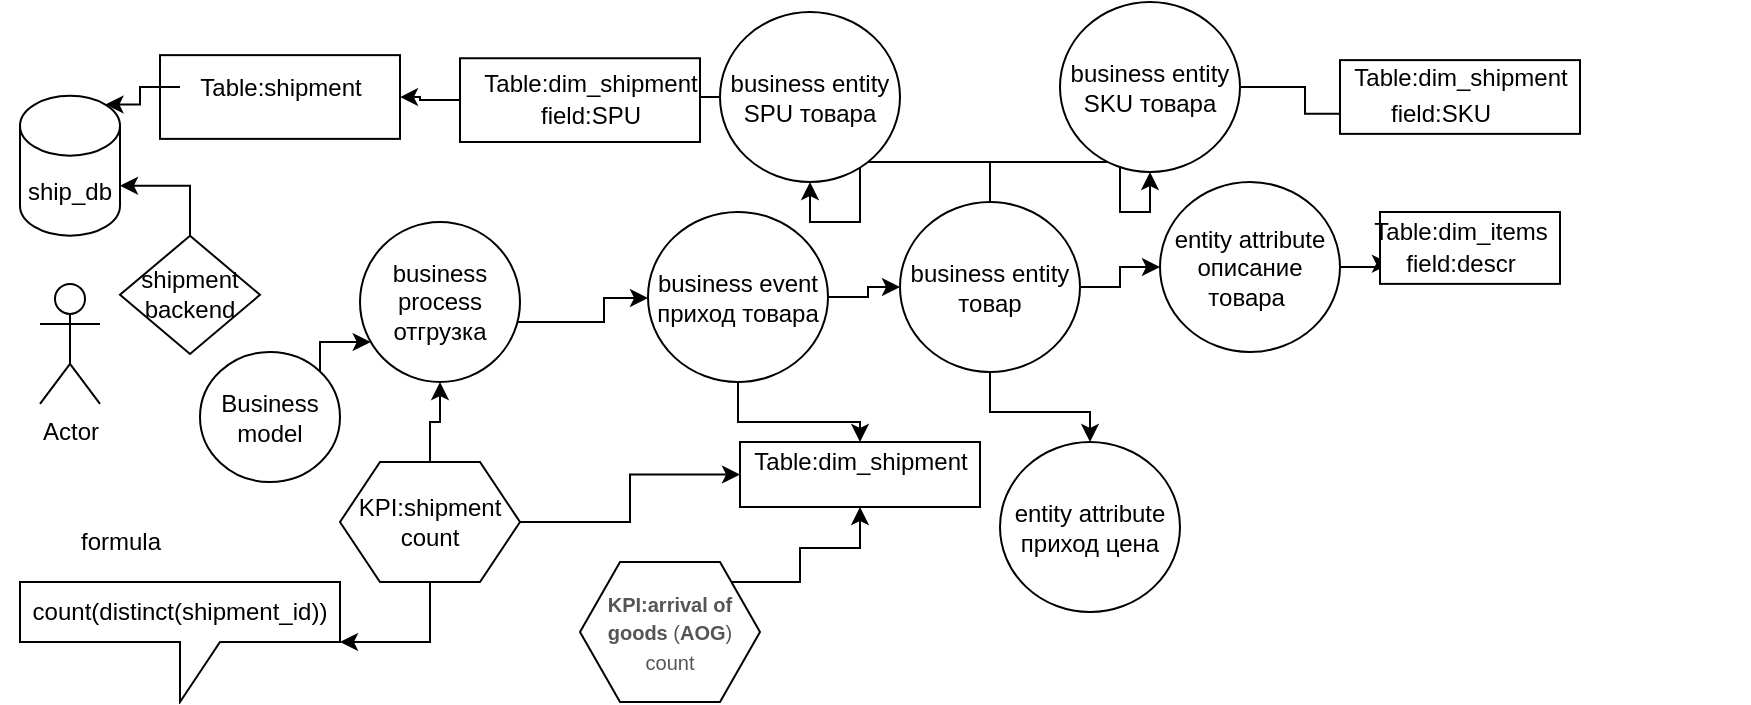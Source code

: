 <mxfile version="16.6.1" type="github" pages="11">
  <diagram id="kiVKGX1KEw0d-LBi2iAN" name="Page-1">
    <mxGraphModel dx="1231" dy="943" grid="1" gridSize="10" guides="1" tooltips="1" connect="1" arrows="1" fold="1" page="1" pageScale="1" pageWidth="827" pageHeight="1169" math="0" shadow="0">
      <root>
        <mxCell id="0" />
        <mxCell id="1" parent="0" />
        <mxCell id="e1HkNcWrbTfsDtc-VSux-41" value="&lt;pre class=&quot;tw-data-text tw-text-large XcVN5d tw-ta&quot; id=&quot;tw-target-text&quot; dir=&quot;ltr&quot; style=&quot;line-height: 36px ; border: none ; padding: 2px 0.14em 2px 0px ; position: relative ; margin-top: -2px ; margin-bottom: -2px ; resize: none ; overflow: hidden ; text-align: left ; width: 277px ; overflow-wrap: break-word ; color: rgb(32 , 33 , 36) ; font-family: &amp;#34;google sans&amp;#34; , &amp;#34;arial&amp;#34; , sans-serif &amp;#34;important&amp;#34;&quot;&gt;&lt;span style=&quot;color: rgba(0 , 0 , 0 , 0) ; font-size: 0px&quot;&gt;%3CmxGraphModel%3E%3Croot%3E%3CmxCell%20id%3D%220%22%2F%3E%3CmxCell%20id%3D%221%22%20parent%3D%220%22%2F%3E%3CmxCell%20id%3D%222%22%20value%3D%22%26lt%3Bpre%20class%3D%26quot%3Btw-data-text%20tw-text-large%20XcVN5d%20tw-ta%26quot%3B%20id%3D%26quot%3Btw-target-text%26quot%3B%20dir%3D%26quot%3Bltr%26quot%3B%20style%3D%26quot%3Bline-height%3A%2036px%20%3B%20border%3A%20none%20%3B%20padding%3A%202px%200.14em%202px%200px%20%3B%20position%3A%20relative%20%3B%20margin-top%3A%20-2px%20%3B%20margin-bottom%3A%20-2px%20%3B%20resize%3A%20none%20%3B%20overflow%3A%20hidden%20%3B%20text-align%3A%20left%20%3B%20width%3A%20277px%20%3B%20overflow-wrap%3A%20break-word%20%3B%20color%3A%20rgb(32%20%2C%2033%20%2C%2036)%20%3B%20font-family%3A%20%26amp%3B%2334%3Bgoogle%20sans%26amp%3B%2334%3B%20%2C%20%26amp%3B%2334%3Barial%26amp%3B%2334%3B%20%2C%20sans-serif%20%26amp%3B%2334%3Bimportant%26amp%3B%2334%3B%26quot%3B%26gt%3B%26lt%3Bbr%26gt%3B%26lt%3B%2Fpre%26gt%3B%22%20style%3D%22whiteSpace%3Dwrap%3Bhtml%3D1%3B%22%20vertex%3D%221%22%20parent%3D%221%22%3E%3CmxGeometry%20x%3D%22680%22%20y%3D%2229.06%22%20width%3D%2290%22%20height%3D%2236.88%22%20as%3D%22geometry%22%2F%3E%3C%2FmxCell%3E%3CmxCell%20id%3D%223%22%20value%3D%22Table%3Ashipment%22%20style%3D%22text%3Bhtml%3D1%3Balign%3Dcenter%3BverticalAlign%3Dmiddle%3Bresizable%3D0%3Bpoints%3D%5B%5D%3Bautosize%3D1%3B%22%20vertex%3D%221%22%20parent%3D%221%22%3E%3CmxGeometry%20x%3D%22670%22%20y%3D%2230.31%22%20width%3D%22100%22%20height%3D%2220%22%20as%3D%22geometry%22%2F%3E%3C%2FmxCell%3E%3CmxCell%20id%3D%224%22%20value%3D%22field%3ASKU%22%20style%3D%22text%3Bhtml%3D1%3Balign%3Dcenter%3BverticalAlign%3Dmiddle%3Bresizable%3D0%3Bpoints%3D%5B%5D%3Bautosize%3D1%3B%22%20vertex%3D%221%22%20parent%3D%221%22%3E%3CmxGeometry%20x%3D%22685%22%20y%3D%2245.94%22%20width%3D%2270%22%20height%3D%2220%22%20as%3D%22geometry%22%2F%3E%3C%2FmxCell%3E%3C%2Froot%3E%3C%2FmxGraphModel%3E&lt;/span&gt;&lt;br&gt;&lt;/pre&gt;" style="whiteSpace=wrap;html=1;" parent="1" vertex="1">
          <mxGeometry x="80" y="26.57" width="120" height="41.87" as="geometry" />
        </mxCell>
        <mxCell id="e1HkNcWrbTfsDtc-VSux-22" value="&lt;pre class=&quot;tw-data-text tw-text-large XcVN5d tw-ta&quot; id=&quot;tw-target-text&quot; dir=&quot;ltr&quot; style=&quot;line-height: 36px ; border: none ; padding: 2px 0.14em 2px 0px ; position: relative ; margin-top: -2px ; margin-bottom: -2px ; resize: none ; overflow: hidden ; text-align: left ; width: 277px ; overflow-wrap: break-word ; color: rgb(32 , 33 , 36) ; font-family: &amp;#34;google sans&amp;#34; , &amp;#34;arial&amp;#34; , sans-serif &amp;#34;important&amp;#34;&quot;&gt;&lt;br&gt;&lt;/pre&gt;" style="whiteSpace=wrap;html=1;" parent="1" vertex="1">
          <mxGeometry x="370" y="220" width="120" height="32.5" as="geometry" />
        </mxCell>
        <mxCell id="e1HkNcWrbTfsDtc-VSux-3" value="" style="edgeStyle=orthogonalEdgeStyle;rounded=0;orthogonalLoop=1;jettySize=auto;html=1;" parent="1" source="e1HkNcWrbTfsDtc-VSux-1" target="e1HkNcWrbTfsDtc-VSux-2" edge="1">
          <mxGeometry relative="1" as="geometry">
            <Array as="points">
              <mxPoint x="160" y="211" />
              <mxPoint x="160" y="170" />
            </Array>
          </mxGeometry>
        </mxCell>
        <mxCell id="e1HkNcWrbTfsDtc-VSux-1" value="Business model" style="ellipse;whiteSpace=wrap;html=1;" parent="1" vertex="1">
          <mxGeometry x="100" y="175" width="70" height="65" as="geometry" />
        </mxCell>
        <mxCell id="e1HkNcWrbTfsDtc-VSux-5" value="" style="edgeStyle=orthogonalEdgeStyle;rounded=0;orthogonalLoop=1;jettySize=auto;html=1;" parent="1" source="e1HkNcWrbTfsDtc-VSux-2" target="e1HkNcWrbTfsDtc-VSux-4" edge="1">
          <mxGeometry relative="1" as="geometry">
            <Array as="points">
              <mxPoint x="302" y="160" />
              <mxPoint x="302" y="148" />
            </Array>
          </mxGeometry>
        </mxCell>
        <mxCell id="e1HkNcWrbTfsDtc-VSux-2" value="business process&lt;br&gt;отгрузка" style="ellipse;whiteSpace=wrap;html=1;" parent="1" vertex="1">
          <mxGeometry x="180" y="110" width="80" height="80" as="geometry" />
        </mxCell>
        <mxCell id="e1HkNcWrbTfsDtc-VSux-7" value="" style="edgeStyle=orthogonalEdgeStyle;rounded=0;orthogonalLoop=1;jettySize=auto;html=1;" parent="1" source="e1HkNcWrbTfsDtc-VSux-4" target="e1HkNcWrbTfsDtc-VSux-6" edge="1">
          <mxGeometry relative="1" as="geometry" />
        </mxCell>
        <mxCell id="e1HkNcWrbTfsDtc-VSux-24" value="" style="edgeStyle=orthogonalEdgeStyle;rounded=0;orthogonalLoop=1;jettySize=auto;html=1;" parent="1" source="e1HkNcWrbTfsDtc-VSux-4" target="e1HkNcWrbTfsDtc-VSux-22" edge="1">
          <mxGeometry relative="1" as="geometry" />
        </mxCell>
        <mxCell id="e1HkNcWrbTfsDtc-VSux-4" value="business event&lt;br&gt;приход товара" style="ellipse;whiteSpace=wrap;html=1;" parent="1" vertex="1">
          <mxGeometry x="324" y="105" width="90" height="85" as="geometry" />
        </mxCell>
        <mxCell id="e1HkNcWrbTfsDtc-VSux-11" value="" style="edgeStyle=orthogonalEdgeStyle;rounded=0;orthogonalLoop=1;jettySize=auto;html=1;" parent="1" source="e1HkNcWrbTfsDtc-VSux-6" target="e1HkNcWrbTfsDtc-VSux-10" edge="1">
          <mxGeometry relative="1" as="geometry" />
        </mxCell>
        <mxCell id="e1HkNcWrbTfsDtc-VSux-14" style="edgeStyle=orthogonalEdgeStyle;rounded=0;orthogonalLoop=1;jettySize=auto;html=1;entryX=0;entryY=0.5;entryDx=0;entryDy=0;" parent="1" source="e1HkNcWrbTfsDtc-VSux-6" target="e1HkNcWrbTfsDtc-VSux-12" edge="1">
          <mxGeometry relative="1" as="geometry" />
        </mxCell>
        <mxCell id="e1HkNcWrbTfsDtc-VSux-16" value="" style="edgeStyle=orthogonalEdgeStyle;rounded=0;orthogonalLoop=1;jettySize=auto;html=1;" parent="1" source="e1HkNcWrbTfsDtc-VSux-6" target="e1HkNcWrbTfsDtc-VSux-15" edge="1">
          <mxGeometry relative="1" as="geometry" />
        </mxCell>
        <mxCell id="e1HkNcWrbTfsDtc-VSux-18" value="" style="edgeStyle=orthogonalEdgeStyle;rounded=0;orthogonalLoop=1;jettySize=auto;html=1;" parent="1" source="e1HkNcWrbTfsDtc-VSux-6" target="e1HkNcWrbTfsDtc-VSux-17" edge="1">
          <mxGeometry relative="1" as="geometry" />
        </mxCell>
        <mxCell id="e1HkNcWrbTfsDtc-VSux-6" value="business entity&lt;br&gt;товар" style="ellipse;whiteSpace=wrap;html=1;" parent="1" vertex="1">
          <mxGeometry x="450" y="100" width="90" height="85" as="geometry" />
        </mxCell>
        <mxCell id="e1HkNcWrbTfsDtc-VSux-10" value="entity attribute&lt;br&gt;приход цена" style="ellipse;whiteSpace=wrap;html=1;" parent="1" vertex="1">
          <mxGeometry x="500" y="220" width="90" height="85" as="geometry" />
        </mxCell>
        <mxCell id="e1HkNcWrbTfsDtc-VSux-38" value="" style="edgeStyle=orthogonalEdgeStyle;rounded=0;orthogonalLoop=1;jettySize=auto;html=1;" parent="1" source="e1HkNcWrbTfsDtc-VSux-12" target="e1HkNcWrbTfsDtc-VSux-37" edge="1">
          <mxGeometry relative="1" as="geometry" />
        </mxCell>
        <mxCell id="e1HkNcWrbTfsDtc-VSux-12" value="entity attribute&lt;br&gt;описание товара&amp;nbsp;" style="ellipse;whiteSpace=wrap;html=1;" parent="1" vertex="1">
          <mxGeometry x="580" y="90" width="90" height="85" as="geometry" />
        </mxCell>
        <mxCell id="e1HkNcWrbTfsDtc-VSux-29" value="" style="edgeStyle=orthogonalEdgeStyle;rounded=0;orthogonalLoop=1;jettySize=auto;html=1;" parent="1" source="e1HkNcWrbTfsDtc-VSux-15" target="e1HkNcWrbTfsDtc-VSux-27" edge="1">
          <mxGeometry relative="1" as="geometry" />
        </mxCell>
        <mxCell id="e1HkNcWrbTfsDtc-VSux-15" value="business entity&lt;br&gt;SPU товара" style="ellipse;whiteSpace=wrap;html=1;" parent="1" vertex="1">
          <mxGeometry x="360" y="5" width="90" height="85" as="geometry" />
        </mxCell>
        <mxCell id="e1HkNcWrbTfsDtc-VSux-34" value="" style="edgeStyle=orthogonalEdgeStyle;rounded=0;orthogonalLoop=1;jettySize=auto;html=1;" parent="1" source="e1HkNcWrbTfsDtc-VSux-17" target="e1HkNcWrbTfsDtc-VSux-33" edge="1">
          <mxGeometry relative="1" as="geometry" />
        </mxCell>
        <mxCell id="e1HkNcWrbTfsDtc-VSux-17" value="business entity&lt;br&gt;SKU товара" style="ellipse;whiteSpace=wrap;html=1;" parent="1" vertex="1">
          <mxGeometry x="530" width="90" height="85" as="geometry" />
        </mxCell>
        <mxCell id="e1HkNcWrbTfsDtc-VSux-21" value="Table:dim_shipment" style="text;html=1;align=center;verticalAlign=middle;resizable=0;points=[];autosize=1;" parent="1" vertex="1">
          <mxGeometry x="370" y="220" width="120" height="20" as="geometry" />
        </mxCell>
        <mxCell id="e1HkNcWrbTfsDtc-VSux-42" value="" style="edgeStyle=orthogonalEdgeStyle;rounded=0;orthogonalLoop=1;jettySize=auto;html=1;" parent="1" source="e1HkNcWrbTfsDtc-VSux-27" target="e1HkNcWrbTfsDtc-VSux-41" edge="1">
          <mxGeometry relative="1" as="geometry" />
        </mxCell>
        <mxCell id="e1HkNcWrbTfsDtc-VSux-27" value="&lt;pre class=&quot;tw-data-text tw-text-large XcVN5d tw-ta&quot; id=&quot;tw-target-text&quot; dir=&quot;ltr&quot; style=&quot;line-height: 36px ; border: none ; padding: 2px 0.14em 2px 0px ; position: relative ; margin-top: -2px ; margin-bottom: -2px ; resize: none ; overflow: hidden ; text-align: left ; width: 277px ; overflow-wrap: break-word ; color: rgb(32 , 33 , 36) ; font-family: &amp;#34;google sans&amp;#34; , &amp;#34;arial&amp;#34; , sans-serif &amp;#34;important&amp;#34;&quot;&gt;&lt;br&gt;&lt;/pre&gt;" style="whiteSpace=wrap;html=1;" parent="1" vertex="1">
          <mxGeometry x="230" y="28.13" width="120" height="41.87" as="geometry" />
        </mxCell>
        <mxCell id="e1HkNcWrbTfsDtc-VSux-28" value="Table:dim_shipment" style="text;html=1;align=center;verticalAlign=middle;resizable=0;points=[];autosize=1;" parent="1" vertex="1">
          <mxGeometry x="235" y="31.25" width="120" height="20" as="geometry" />
        </mxCell>
        <mxCell id="e1HkNcWrbTfsDtc-VSux-30" value="field:SPU" style="text;html=1;align=center;verticalAlign=middle;resizable=0;points=[];autosize=1;" parent="1" vertex="1">
          <mxGeometry x="260" y="46.88" width="70" height="20" as="geometry" />
        </mxCell>
        <mxCell id="e1HkNcWrbTfsDtc-VSux-31" value="&lt;pre class=&quot;tw-data-text tw-text-large XcVN5d tw-ta&quot; id=&quot;tw-target-text&quot; dir=&quot;ltr&quot; style=&quot;line-height: 36px ; border: none ; padding: 2px 0.14em 2px 0px ; position: relative ; margin-top: -2px ; margin-bottom: -2px ; resize: none ; overflow: hidden ; text-align: left ; width: 277px ; overflow-wrap: break-word ; color: rgb(32 , 33 , 36) ; font-family: &amp;#34;google sans&amp;#34; , &amp;#34;arial&amp;#34; , sans-serif &amp;#34;important&amp;#34;&quot;&gt;&lt;br&gt;&lt;/pre&gt;" style="whiteSpace=wrap;html=1;" parent="1" vertex="1">
          <mxGeometry x="670" y="29.06" width="120" height="36.88" as="geometry" />
        </mxCell>
        <mxCell id="e1HkNcWrbTfsDtc-VSux-32" value="Table:dim_shipment" style="text;html=1;align=center;verticalAlign=middle;resizable=0;points=[];autosize=1;" parent="1" vertex="1">
          <mxGeometry x="670" y="28.13" width="120" height="20" as="geometry" />
        </mxCell>
        <mxCell id="e1HkNcWrbTfsDtc-VSux-33" value="field:SKU" style="text;html=1;align=center;verticalAlign=middle;resizable=0;points=[];autosize=1;" parent="1" vertex="1">
          <mxGeometry x="685" y="45.94" width="70" height="20" as="geometry" />
        </mxCell>
        <mxCell id="e1HkNcWrbTfsDtc-VSux-35" value="&lt;pre class=&quot;tw-data-text tw-text-large XcVN5d tw-ta&quot; id=&quot;tw-target-text&quot; dir=&quot;ltr&quot; style=&quot;line-height: 36px ; border: none ; padding: 2px 0.14em 2px 0px ; position: relative ; margin-top: -2px ; margin-bottom: -2px ; resize: none ; overflow: hidden ; text-align: left ; width: 277px ; overflow-wrap: break-word ; color: rgb(32 , 33 , 36) ; font-family: &amp;#34;google sans&amp;#34; , &amp;#34;arial&amp;#34; , sans-serif &amp;#34;important&amp;#34;&quot;&gt;&lt;br&gt;&lt;/pre&gt;" style="whiteSpace=wrap;html=1;" parent="1" vertex="1">
          <mxGeometry x="690" y="105" width="90" height="35.94" as="geometry" />
        </mxCell>
        <mxCell id="e1HkNcWrbTfsDtc-VSux-36" value="Table:dim_items" style="text;html=1;align=center;verticalAlign=middle;resizable=0;points=[];autosize=1;" parent="1" vertex="1">
          <mxGeometry x="680" y="105" width="100" height="20" as="geometry" />
        </mxCell>
        <mxCell id="e1HkNcWrbTfsDtc-VSux-37" value="field:descr" style="text;html=1;align=center;verticalAlign=middle;resizable=0;points=[];autosize=1;" parent="1" vertex="1">
          <mxGeometry x="695" y="120.94" width="70" height="20" as="geometry" />
        </mxCell>
        <mxCell id="e1HkNcWrbTfsDtc-VSux-58" style="edgeStyle=orthogonalEdgeStyle;rounded=0;orthogonalLoop=1;jettySize=auto;html=1;entryX=1;entryY=0;entryDx=0;entryDy=45;entryPerimeter=0;" parent="1" source="e1HkNcWrbTfsDtc-VSux-43" target="e1HkNcWrbTfsDtc-VSux-57" edge="1">
          <mxGeometry relative="1" as="geometry" />
        </mxCell>
        <mxCell id="e1HkNcWrbTfsDtc-VSux-43" value="shipment backend" style="rhombus;whiteSpace=wrap;html=1;" parent="1" vertex="1">
          <mxGeometry x="60" y="116.88" width="70" height="59.07" as="geometry" />
        </mxCell>
        <mxCell id="e1HkNcWrbTfsDtc-VSux-61" style="edgeStyle=orthogonalEdgeStyle;rounded=0;orthogonalLoop=1;jettySize=auto;html=1;entryX=0.855;entryY=0;entryDx=0;entryDy=4.35;entryPerimeter=0;" parent="1" source="e1HkNcWrbTfsDtc-VSux-46" target="e1HkNcWrbTfsDtc-VSux-57" edge="1">
          <mxGeometry relative="1" as="geometry" />
        </mxCell>
        <mxCell id="e1HkNcWrbTfsDtc-VSux-46" value="Table:shipment" style="text;html=1;align=center;verticalAlign=middle;resizable=0;points=[];autosize=1;" parent="1" vertex="1">
          <mxGeometry x="90" y="32.5" width="100" height="20" as="geometry" />
        </mxCell>
        <mxCell id="e1HkNcWrbTfsDtc-VSux-52" value="" style="edgeStyle=orthogonalEdgeStyle;rounded=0;orthogonalLoop=1;jettySize=auto;html=1;" parent="1" source="e1HkNcWrbTfsDtc-VSux-51" target="e1HkNcWrbTfsDtc-VSux-2" edge="1">
          <mxGeometry relative="1" as="geometry" />
        </mxCell>
        <mxCell id="e1HkNcWrbTfsDtc-VSux-53" style="edgeStyle=orthogonalEdgeStyle;rounded=0;orthogonalLoop=1;jettySize=auto;html=1;" parent="1" source="e1HkNcWrbTfsDtc-VSux-51" target="e1HkNcWrbTfsDtc-VSux-22" edge="1">
          <mxGeometry relative="1" as="geometry" />
        </mxCell>
        <mxCell id="e1HkNcWrbTfsDtc-VSux-66" style="edgeStyle=orthogonalEdgeStyle;rounded=0;orthogonalLoop=1;jettySize=auto;html=1;entryX=0;entryY=0;entryDx=160;entryDy=30;entryPerimeter=0;" parent="1" source="e1HkNcWrbTfsDtc-VSux-51" target="e1HkNcWrbTfsDtc-VSux-63" edge="1">
          <mxGeometry relative="1" as="geometry" />
        </mxCell>
        <mxCell id="e1HkNcWrbTfsDtc-VSux-51" value="KPI:shipment count" style="shape=hexagon;perimeter=hexagonPerimeter2;whiteSpace=wrap;html=1;fixedSize=1;" parent="1" vertex="1">
          <mxGeometry x="170" y="230" width="90" height="60" as="geometry" />
        </mxCell>
        <mxCell id="e1HkNcWrbTfsDtc-VSux-55" style="edgeStyle=orthogonalEdgeStyle;rounded=0;orthogonalLoop=1;jettySize=auto;html=1;entryX=0.5;entryY=1;entryDx=0;entryDy=0;" parent="1" source="e1HkNcWrbTfsDtc-VSux-54" target="e1HkNcWrbTfsDtc-VSux-22" edge="1">
          <mxGeometry relative="1" as="geometry">
            <Array as="points">
              <mxPoint x="400" y="290" />
              <mxPoint x="400" y="273" />
              <mxPoint x="430" y="273" />
            </Array>
          </mxGeometry>
        </mxCell>
        <mxCell id="e1HkNcWrbTfsDtc-VSux-54" value="&lt;font style=&quot;font-size: 10px&quot;&gt;&lt;strong style=&quot;margin: 0px ; padding: 0px ; border: 0px ; font-stretch: inherit ; line-height: inherit ; font-family: &amp;#34;geneva&amp;#34; , sans-serif ; color: rgb(85 , 85 , 85) ; background-color: rgb(255 , 255 , 255)&quot;&gt;KPI:arrival of goods&lt;/strong&gt;&lt;span style=&quot;color: rgb(85 , 85 , 85) ; font-family: &amp;#34;geneva&amp;#34; , sans-serif ; background-color: rgb(255 , 255 , 255)&quot;&gt;&amp;nbsp;(&lt;/span&gt;&lt;strong style=&quot;margin: 0px ; padding: 0px ; border: 0px ; font-stretch: inherit ; line-height: inherit ; font-family: &amp;#34;geneva&amp;#34; , sans-serif ; color: rgb(85 , 85 , 85) ; background-color: rgb(255 , 255 , 255)&quot;&gt;AOG&lt;/strong&gt;&lt;span style=&quot;color: rgb(85 , 85 , 85) ; font-family: &amp;#34;geneva&amp;#34; , sans-serif ; background-color: rgb(255 , 255 , 255)&quot;&gt;)&lt;br&gt;count&lt;br&gt;&lt;/span&gt;&lt;/font&gt;" style="shape=hexagon;perimeter=hexagonPerimeter2;whiteSpace=wrap;html=1;fixedSize=1;" parent="1" vertex="1">
          <mxGeometry x="290" y="280" width="90" height="70" as="geometry" />
        </mxCell>
        <mxCell id="e1HkNcWrbTfsDtc-VSux-57" value="ship_db" style="shape=cylinder3;whiteSpace=wrap;html=1;boundedLbl=1;backgroundOutline=1;size=15;" parent="1" vertex="1">
          <mxGeometry x="10" y="46.88" width="50" height="70" as="geometry" />
        </mxCell>
        <mxCell id="e1HkNcWrbTfsDtc-VSux-63" value="count(distinct(shipment_id))" style="shape=callout;whiteSpace=wrap;html=1;perimeter=calloutPerimeter;" parent="1" vertex="1">
          <mxGeometry x="10" y="290" width="160" height="60" as="geometry" />
        </mxCell>
        <mxCell id="e1HkNcWrbTfsDtc-VSux-64" value="formula" style="text;html=1;align=center;verticalAlign=middle;resizable=0;points=[];autosize=1;" parent="1" vertex="1">
          <mxGeometry x="30" y="260" width="60" height="20" as="geometry" />
        </mxCell>
        <mxCell id="5p8KNNgV0dkgqW-Ztsir-3" value="Actor" style="shape=umlActor;verticalLabelPosition=bottom;verticalAlign=top;html=1;outlineConnect=0;" vertex="1" parent="1">
          <mxGeometry x="20" y="140.94" width="30" height="60" as="geometry" />
        </mxCell>
      </root>
    </mxGraphModel>
  </diagram>
  <diagram id="ok3r9DvOlZrXPYD9BDpU" name="Page-2">
    <mxGraphModel dx="1908" dy="1021" grid="1" gridSize="10" guides="1" tooltips="1" connect="1" arrows="1" fold="1" page="1" pageScale="1" pageWidth="827" pageHeight="1169" math="0" shadow="0">
      <root>
        <mxCell id="vAMf2Nb8vmJWvjEuZwSR-0" />
        <mxCell id="vAMf2Nb8vmJWvjEuZwSR-1" parent="vAMf2Nb8vmJWvjEuZwSR-0" />
        <mxCell id="NV5tpFkeB59twcf340Y9-1" value="" style="edgeStyle=orthogonalEdgeStyle;rounded=0;orthogonalLoop=1;jettySize=auto;html=1;" parent="vAMf2Nb8vmJWvjEuZwSR-1" source="2k5WCUd3759Rw9v0ZLfa-5" target="NV5tpFkeB59twcf340Y9-0" edge="1">
          <mxGeometry relative="1" as="geometry" />
        </mxCell>
        <mxCell id="2k5WCUd3759Rw9v0ZLfa-5" value="odps" style="ellipse;whiteSpace=wrap;html=1;" parent="vAMf2Nb8vmJWvjEuZwSR-1" vertex="1">
          <mxGeometry x="240" y="100" width="80" height="80" as="geometry" />
        </mxCell>
        <mxCell id="NV5tpFkeB59twcf340Y9-19" style="edgeStyle=orthogonalEdgeStyle;rounded=0;orthogonalLoop=1;jettySize=auto;html=1;entryX=0.6;entryY=-0.012;entryDx=0;entryDy=0;entryPerimeter=0;" parent="vAMf2Nb8vmJWvjEuZwSR-1" source="NV5tpFkeB59twcf340Y9-0" target="2k5WCUd3759Rw9v0ZLfa-5" edge="1">
          <mxGeometry relative="1" as="geometry">
            <Array as="points">
              <mxPoint x="440" y="80" />
              <mxPoint x="288" y="80" />
            </Array>
          </mxGeometry>
        </mxCell>
        <mxCell id="NV5tpFkeB59twcf340Y9-0" value="hadoop" style="ellipse;whiteSpace=wrap;html=1;" parent="vAMf2Nb8vmJWvjEuZwSR-1" vertex="1">
          <mxGeometry x="400" y="100" width="80" height="80" as="geometry" />
        </mxCell>
        <mxCell id="NV5tpFkeB59twcf340Y9-21" value="" style="edgeStyle=orthogonalEdgeStyle;rounded=0;orthogonalLoop=1;jettySize=auto;html=1;" parent="vAMf2Nb8vmJWvjEuZwSR-1" source="NV5tpFkeB59twcf340Y9-7" target="NV5tpFkeB59twcf340Y9-0" edge="1">
          <mxGeometry relative="1" as="geometry" />
        </mxCell>
        <mxCell id="NV5tpFkeB59twcf340Y9-28" style="edgeStyle=orthogonalEdgeStyle;rounded=0;orthogonalLoop=1;jettySize=auto;html=1;entryX=0.35;entryY=1.038;entryDx=0;entryDy=0;entryPerimeter=0;" parent="vAMf2Nb8vmJWvjEuZwSR-1" source="NV5tpFkeB59twcf340Y9-7" target="2k5WCUd3759Rw9v0ZLfa-5" edge="1">
          <mxGeometry relative="1" as="geometry">
            <Array as="points">
              <mxPoint x="268" y="260" />
            </Array>
          </mxGeometry>
        </mxCell>
        <mxCell id="NV5tpFkeB59twcf340Y9-7" value="kafka" style="ellipse;whiteSpace=wrap;html=1;" parent="vAMf2Nb8vmJWvjEuZwSR-1" vertex="1">
          <mxGeometry x="400" y="220" width="80" height="80" as="geometry" />
        </mxCell>
        <mxCell id="NV5tpFkeB59twcf340Y9-27" value="" style="edgeStyle=orthogonalEdgeStyle;rounded=0;orthogonalLoop=1;jettySize=auto;html=1;" parent="vAMf2Nb8vmJWvjEuZwSR-1" source="NV5tpFkeB59twcf340Y9-23" target="NV5tpFkeB59twcf340Y9-7" edge="1">
          <mxGeometry relative="1" as="geometry" />
        </mxCell>
        <mxCell id="NV5tpFkeB59twcf340Y9-23" value="Контракт" style="rhombus;whiteSpace=wrap;html=1;" parent="vAMf2Nb8vmJWvjEuZwSR-1" vertex="1">
          <mxGeometry x="550" y="220" width="80" height="80" as="geometry" />
        </mxCell>
        <mxCell id="NV5tpFkeB59twcf340Y9-26" value="" style="edgeStyle=orthogonalEdgeStyle;rounded=0;orthogonalLoop=1;jettySize=auto;html=1;" parent="vAMf2Nb8vmJWvjEuZwSR-1" source="NV5tpFkeB59twcf340Y9-24" target="NV5tpFkeB59twcf340Y9-23" edge="1">
          <mxGeometry relative="1" as="geometry" />
        </mxCell>
        <mxCell id="NV5tpFkeB59twcf340Y9-24" value="K8S" style="shape=step;perimeter=stepPerimeter;whiteSpace=wrap;html=1;fixedSize=1;" parent="vAMf2Nb8vmJWvjEuZwSR-1" vertex="1">
          <mxGeometry x="690" y="220" width="120" height="80" as="geometry" />
        </mxCell>
        <mxCell id="NV5tpFkeB59twcf340Y9-32" value="" style="edgeStyle=orthogonalEdgeStyle;rounded=0;orthogonalLoop=1;jettySize=auto;html=1;" parent="vAMf2Nb8vmJWvjEuZwSR-1" source="NV5tpFkeB59twcf340Y9-29" target="NV5tpFkeB59twcf340Y9-31" edge="1">
          <mxGeometry relative="1" as="geometry" />
        </mxCell>
        <mxCell id="NV5tpFkeB59twcf340Y9-36" style="edgeStyle=orthogonalEdgeStyle;rounded=0;orthogonalLoop=1;jettySize=auto;html=1;" parent="vAMf2Nb8vmJWvjEuZwSR-1" source="NV5tpFkeB59twcf340Y9-29" target="NV5tpFkeB59twcf340Y9-35" edge="1">
          <mxGeometry relative="1" as="geometry" />
        </mxCell>
        <mxCell id="NV5tpFkeB59twcf340Y9-41" value="" style="edgeStyle=orthogonalEdgeStyle;rounded=0;orthogonalLoop=1;jettySize=auto;html=1;" parent="vAMf2Nb8vmJWvjEuZwSR-1" source="NV5tpFkeB59twcf340Y9-29" target="2k5WCUd3759Rw9v0ZLfa-5" edge="1">
          <mxGeometry relative="1" as="geometry" />
        </mxCell>
        <mxCell id="NV5tpFkeB59twcf340Y9-29" value="odps DW" style="ellipse;whiteSpace=wrap;html=1;" parent="vAMf2Nb8vmJWvjEuZwSR-1" vertex="1">
          <mxGeometry x="60" y="100" width="80" height="80" as="geometry" />
        </mxCell>
        <mxCell id="NV5tpFkeB59twcf340Y9-31" value="Reports" style="shape=process;whiteSpace=wrap;html=1;backgroundOutline=1;" parent="vAMf2Nb8vmJWvjEuZwSR-1" vertex="1">
          <mxGeometry x="140" y="260" width="120" height="60" as="geometry" />
        </mxCell>
        <mxCell id="NV5tpFkeB59twcf340Y9-35" value="Marts" style="shape=process;whiteSpace=wrap;html=1;backgroundOutline=1;" parent="vAMf2Nb8vmJWvjEuZwSR-1" vertex="1">
          <mxGeometry x="10" y="260" width="120" height="60" as="geometry" />
        </mxCell>
        <mxCell id="NV5tpFkeB59twcf340Y9-37" value="contract data" style="text;html=1;align=center;verticalAlign=middle;resizable=0;points=[];autosize=1;strokeColor=none;fillColor=none;" parent="vAMf2Nb8vmJWvjEuZwSR-1" vertex="1">
          <mxGeometry x="450" y="190" width="80" height="20" as="geometry" />
        </mxCell>
        <mxCell id="NV5tpFkeB59twcf340Y9-39" value="contract data" style="text;html=1;align=center;verticalAlign=middle;resizable=0;points=[];autosize=1;strokeColor=none;fillColor=none;" parent="vAMf2Nb8vmJWvjEuZwSR-1" vertex="1">
          <mxGeometry x="290" y="230" width="80" height="20" as="geometry" />
        </mxCell>
        <mxCell id="NV5tpFkeB59twcf340Y9-40" value="исторический Слепок - батч ?&amp;nbsp;" style="text;html=1;align=center;verticalAlign=middle;resizable=0;points=[];autosize=1;strokeColor=none;fillColor=none;" parent="vAMf2Nb8vmJWvjEuZwSR-1" vertex="1">
          <mxGeometry x="275" y="50" width="190" height="20" as="geometry" />
        </mxCell>
        <mxCell id="NV5tpFkeB59twcf340Y9-42" value="ods data" style="text;html=1;align=center;verticalAlign=middle;resizable=0;points=[];autosize=1;strokeColor=none;fillColor=none;" parent="vAMf2Nb8vmJWvjEuZwSR-1" vertex="1">
          <mxGeometry x="150" y="120" width="60" height="20" as="geometry" />
        </mxCell>
        <mxCell id="NV5tpFkeB59twcf340Y9-43" value="contracts data" style="text;html=1;align=center;verticalAlign=middle;resizable=0;points=[];autosize=1;strokeColor=none;fillColor=none;" parent="vAMf2Nb8vmJWvjEuZwSR-1" vertex="1">
          <mxGeometry x="140" y="140" width="90" height="20" as="geometry" />
        </mxCell>
        <mxCell id="NV5tpFkeB59twcf340Y9-45" value="&lt;div style=&quot;text-align: center&quot;&gt;&lt;font face=&quot;helvetica&quot;&gt;проблема мелких партиций ? как решать и кто ?&lt;/font&gt;&lt;/div&gt;" style="text;whiteSpace=wrap;html=1;" parent="vAMf2Nb8vmJWvjEuZwSR-1" vertex="1">
          <mxGeometry x="495" y="80" width="190" height="30" as="geometry" />
        </mxCell>
      </root>
    </mxGraphModel>
  </diagram>
  <diagram id="JAYYaGNsVgU5EBFnGVN8" name="Page-3">
    <mxGraphModel dx="1923" dy="1111" grid="1" gridSize="10" guides="1" tooltips="1" connect="1" arrows="1" fold="1" page="1" pageScale="1" pageWidth="827" pageHeight="1169" math="0" shadow="0">
      <root>
        <mxCell id="ALzyuHo5Lf797-IfnMI9-0" />
        <mxCell id="ALzyuHo5Lf797-IfnMI9-1" parent="ALzyuHo5Lf797-IfnMI9-0" />
        <mxCell id="OlRZCFxsv74cyl95jlH4-18" value="" style="edgeStyle=orthogonalEdgeStyle;rounded=0;orthogonalLoop=1;jettySize=auto;html=1;" edge="1" parent="ALzyuHo5Lf797-IfnMI9-1" source="OlRZCFxsv74cyl95jlH4-1" target="OlRZCFxsv74cyl95jlH4-17">
          <mxGeometry relative="1" as="geometry" />
        </mxCell>
        <mxCell id="OlRZCFxsv74cyl95jlH4-1" value="architecture function&amp;nbsp;" style="ellipse;whiteSpace=wrap;html=1;" vertex="1" parent="ALzyuHo5Lf797-IfnMI9-1">
          <mxGeometry x="560" y="750" width="90" height="60" as="geometry" />
        </mxCell>
        <mxCell id="OlRZCFxsv74cyl95jlH4-39" style="edgeStyle=orthogonalEdgeStyle;rounded=0;orthogonalLoop=1;jettySize=auto;html=1;entryX=0;entryY=0.5;entryDx=0;entryDy=0;" edge="1" parent="ALzyuHo5Lf797-IfnMI9-1" source="OlRZCFxsv74cyl95jlH4-2" target="OlRZCFxsv74cyl95jlH4-21">
          <mxGeometry relative="1" as="geometry">
            <Array as="points">
              <mxPoint x="228" y="510" />
            </Array>
          </mxGeometry>
        </mxCell>
        <mxCell id="OlRZCFxsv74cyl95jlH4-2" value="biz users&amp;nbsp;" style="ellipse;whiteSpace=wrap;html=1;" vertex="1" parent="ALzyuHo5Lf797-IfnMI9-1">
          <mxGeometry x="190" y="360" width="75" height="60" as="geometry" />
        </mxCell>
        <mxCell id="OlRZCFxsv74cyl95jlH4-15" value="domain arch&amp;nbsp;" style="ellipse;whiteSpace=wrap;html=1;" vertex="1" parent="ALzyuHo5Lf797-IfnMI9-1">
          <mxGeometry x="440" y="835" width="90" height="60" as="geometry" />
        </mxCell>
        <mxCell id="OlRZCFxsv74cyl95jlH4-76" value="" style="edgeStyle=orthogonalEdgeStyle;rounded=0;orthogonalLoop=1;jettySize=auto;html=1;" edge="1" parent="ALzyuHo5Lf797-IfnMI9-1" source="OlRZCFxsv74cyl95jlH4-17" target="OlRZCFxsv74cyl95jlH4-15">
          <mxGeometry relative="1" as="geometry" />
        </mxCell>
        <mxCell id="OlRZCFxsv74cyl95jlH4-77" value="" style="edgeStyle=orthogonalEdgeStyle;rounded=0;orthogonalLoop=1;jettySize=auto;html=1;" edge="1" parent="ALzyuHo5Lf797-IfnMI9-1" source="OlRZCFxsv74cyl95jlH4-17" target="OlRZCFxsv74cyl95jlH4-19">
          <mxGeometry relative="1" as="geometry" />
        </mxCell>
        <mxCell id="OlRZCFxsv74cyl95jlH4-17" value="system analysts" style="ellipse;whiteSpace=wrap;html=1;" vertex="1" parent="ALzyuHo5Lf797-IfnMI9-1">
          <mxGeometry x="560" y="835" width="90" height="60" as="geometry" />
        </mxCell>
        <mxCell id="OlRZCFxsv74cyl95jlH4-19" value="research engineers" style="ellipse;whiteSpace=wrap;html=1;" vertex="1" parent="ALzyuHo5Lf797-IfnMI9-1">
          <mxGeometry x="680" y="835" width="90" height="60" as="geometry" />
        </mxCell>
        <mxCell id="OlRZCFxsv74cyl95jlH4-64" style="edgeStyle=orthogonalEdgeStyle;rounded=0;orthogonalLoop=1;jettySize=auto;html=1;" edge="1" parent="ALzyuHo5Lf797-IfnMI9-1" source="OlRZCFxsv74cyl95jlH4-21" target="OlRZCFxsv74cyl95jlH4-55">
          <mxGeometry relative="1" as="geometry">
            <mxPoint x="150" y="620" as="targetPoint" />
            <Array as="points">
              <mxPoint x="515" y="560" />
              <mxPoint x="240" y="560" />
            </Array>
          </mxGeometry>
        </mxCell>
        <mxCell id="OlRZCFxsv74cyl95jlH4-66" style="edgeStyle=orthogonalEdgeStyle;rounded=0;orthogonalLoop=1;jettySize=auto;html=1;" edge="1" parent="ALzyuHo5Lf797-IfnMI9-1" source="OlRZCFxsv74cyl95jlH4-21" target="OlRZCFxsv74cyl95jlH4-60">
          <mxGeometry relative="1" as="geometry" />
        </mxCell>
        <mxCell id="OlRZCFxsv74cyl95jlH4-67" style="edgeStyle=orthogonalEdgeStyle;rounded=0;orthogonalLoop=1;jettySize=auto;html=1;" edge="1" parent="ALzyuHo5Lf797-IfnMI9-1" source="OlRZCFxsv74cyl95jlH4-21" target="OlRZCFxsv74cyl95jlH4-61">
          <mxGeometry relative="1" as="geometry">
            <Array as="points">
              <mxPoint x="515" y="560" />
              <mxPoint x="645" y="560" />
            </Array>
          </mxGeometry>
        </mxCell>
        <mxCell id="OlRZCFxsv74cyl95jlH4-70" style="edgeStyle=orthogonalEdgeStyle;rounded=0;orthogonalLoop=1;jettySize=auto;html=1;" edge="1" parent="ALzyuHo5Lf797-IfnMI9-1" source="OlRZCFxsv74cyl95jlH4-21" target="OlRZCFxsv74cyl95jlH4-59">
          <mxGeometry relative="1" as="geometry">
            <Array as="points">
              <mxPoint x="515" y="560" />
              <mxPoint x="400" y="560" />
            </Array>
          </mxGeometry>
        </mxCell>
        <mxCell id="OlRZCFxsv74cyl95jlH4-79" style="edgeStyle=orthogonalEdgeStyle;rounded=0;orthogonalLoop=1;jettySize=auto;html=1;" edge="1" parent="ALzyuHo5Lf797-IfnMI9-1" source="OlRZCFxsv74cyl95jlH4-21" target="OlRZCFxsv74cyl95jlH4-62">
          <mxGeometry relative="1" as="geometry">
            <Array as="points">
              <mxPoint x="515" y="560" />
              <mxPoint x="792" y="560" />
            </Array>
          </mxGeometry>
        </mxCell>
        <mxCell id="OlRZCFxsv74cyl95jlH4-80" style="edgeStyle=orthogonalEdgeStyle;rounded=0;orthogonalLoop=1;jettySize=auto;html=1;entryX=0.5;entryY=0;entryDx=0;entryDy=0;" edge="1" parent="ALzyuHo5Lf797-IfnMI9-1" source="OlRZCFxsv74cyl95jlH4-21" target="OlRZCFxsv74cyl95jlH4-63">
          <mxGeometry relative="1" as="geometry">
            <Array as="points">
              <mxPoint x="515" y="560" />
              <mxPoint x="935" y="560" />
            </Array>
          </mxGeometry>
        </mxCell>
        <mxCell id="OlRZCFxsv74cyl95jlH4-21" value="data management partners" style="ellipse;whiteSpace=wrap;html=1;" vertex="1" parent="ALzyuHo5Lf797-IfnMI9-1">
          <mxGeometry x="470" y="480" width="90" height="60" as="geometry" />
        </mxCell>
        <mxCell id="OlRZCFxsv74cyl95jlH4-40" style="edgeStyle=orthogonalEdgeStyle;rounded=0;orthogonalLoop=1;jettySize=auto;html=1;entryX=0;entryY=0;entryDx=0;entryDy=0;" edge="1" parent="ALzyuHo5Lf797-IfnMI9-1" source="OlRZCFxsv74cyl95jlH4-28" target="OlRZCFxsv74cyl95jlH4-21">
          <mxGeometry relative="1" as="geometry">
            <Array as="points">
              <mxPoint x="343" y="480" />
              <mxPoint x="483" y="480" />
            </Array>
          </mxGeometry>
        </mxCell>
        <mxCell id="OlRZCFxsv74cyl95jlH4-28" value="product managers" style="ellipse;whiteSpace=wrap;html=1;" vertex="1" parent="ALzyuHo5Lf797-IfnMI9-1">
          <mxGeometry x="305" y="360" width="75" height="60" as="geometry" />
        </mxCell>
        <mxCell id="OlRZCFxsv74cyl95jlH4-41" style="edgeStyle=orthogonalEdgeStyle;rounded=0;orthogonalLoop=1;jettySize=auto;html=1;" edge="1" parent="ALzyuHo5Lf797-IfnMI9-1" source="OlRZCFxsv74cyl95jlH4-29" target="OlRZCFxsv74cyl95jlH4-21">
          <mxGeometry relative="1" as="geometry" />
        </mxCell>
        <mxCell id="OlRZCFxsv74cyl95jlH4-29" value="DS / ML" style="ellipse;whiteSpace=wrap;html=1;" vertex="1" parent="ALzyuHo5Lf797-IfnMI9-1">
          <mxGeometry x="477.5" y="330" width="75" height="60" as="geometry" />
        </mxCell>
        <mxCell id="OlRZCFxsv74cyl95jlH4-42" style="edgeStyle=orthogonalEdgeStyle;rounded=0;orthogonalLoop=1;jettySize=auto;html=1;entryX=1;entryY=0;entryDx=0;entryDy=0;" edge="1" parent="ALzyuHo5Lf797-IfnMI9-1" source="OlRZCFxsv74cyl95jlH4-30" target="OlRZCFxsv74cyl95jlH4-21">
          <mxGeometry relative="1" as="geometry">
            <Array as="points">
              <mxPoint x="688" y="450" />
              <mxPoint x="547" y="450" />
            </Array>
          </mxGeometry>
        </mxCell>
        <mxCell id="OlRZCFxsv74cyl95jlH4-30" value="BI" style="ellipse;whiteSpace=wrap;html=1;" vertex="1" parent="ALzyuHo5Lf797-IfnMI9-1">
          <mxGeometry x="650" y="360" width="75" height="60" as="geometry" />
        </mxCell>
        <mxCell id="OlRZCFxsv74cyl95jlH4-44" style="edgeStyle=orthogonalEdgeStyle;rounded=0;orthogonalLoop=1;jettySize=auto;html=1;entryX=1;entryY=0.667;entryDx=0;entryDy=0;entryPerimeter=0;" edge="1" parent="ALzyuHo5Lf797-IfnMI9-1" source="OlRZCFxsv74cyl95jlH4-31" target="OlRZCFxsv74cyl95jlH4-21">
          <mxGeometry relative="1" as="geometry">
            <Array as="points">
              <mxPoint x="808" y="520" />
            </Array>
          </mxGeometry>
        </mxCell>
        <mxCell id="OlRZCFxsv74cyl95jlH4-31" value="BA" style="ellipse;whiteSpace=wrap;html=1;" vertex="1" parent="ALzyuHo5Lf797-IfnMI9-1">
          <mxGeometry x="770" y="360" width="75" height="60" as="geometry" />
        </mxCell>
        <mxCell id="OlRZCFxsv74cyl95jlH4-45" style="edgeStyle=orthogonalEdgeStyle;rounded=0;orthogonalLoop=1;jettySize=auto;html=1;entryX=1.006;entryY=0.267;entryDx=0;entryDy=0;entryPerimeter=0;" edge="1" parent="ALzyuHo5Lf797-IfnMI9-1" source="OlRZCFxsv74cyl95jlH4-32" target="OlRZCFxsv74cyl95jlH4-21">
          <mxGeometry relative="1" as="geometry">
            <Array as="points">
              <mxPoint x="938" y="460" />
              <mxPoint x="730" y="460" />
              <mxPoint x="730" y="496" />
            </Array>
          </mxGeometry>
        </mxCell>
        <mxCell id="OlRZCFxsv74cyl95jlH4-32" value="Prod Analysts" style="ellipse;whiteSpace=wrap;html=1;" vertex="1" parent="ALzyuHo5Lf797-IfnMI9-1">
          <mxGeometry x="900" y="360" width="75" height="60" as="geometry" />
        </mxCell>
        <mxCell id="OlRZCFxsv74cyl95jlH4-46" value="raw data" style="text;html=1;align=center;verticalAlign=middle;resizable=0;points=[];autosize=1;strokeColor=none;fillColor=none;rotation=90;" vertex="1" parent="ALzyuHo5Lf797-IfnMI9-1">
          <mxGeometry x="470" y="410" width="60" height="20" as="geometry" />
        </mxCell>
        <mxCell id="OlRZCFxsv74cyl95jlH4-47" value="data marts" style="text;html=1;align=center;verticalAlign=middle;resizable=0;points=[];autosize=1;strokeColor=none;fillColor=none;rotation=-90;" vertex="1" parent="ALzyuHo5Lf797-IfnMI9-1">
          <mxGeometry x="490" y="420" width="70" height="20" as="geometry" />
        </mxCell>
        <mxCell id="OlRZCFxsv74cyl95jlH4-49" value="self service&amp;nbsp; data&amp;nbsp;" style="text;html=1;align=center;verticalAlign=middle;resizable=0;points=[];autosize=1;strokeColor=none;fillColor=none;" vertex="1" parent="ALzyuHo5Lf797-IfnMI9-1">
          <mxGeometry x="220" y="510" width="110" height="20" as="geometry" />
        </mxCell>
        <mxCell id="OlRZCFxsv74cyl95jlH4-50" value="presentation data" style="text;html=1;align=center;verticalAlign=middle;resizable=0;points=[];autosize=1;strokeColor=none;fillColor=none;" vertex="1" parent="ALzyuHo5Lf797-IfnMI9-1">
          <mxGeometry x="340" y="460" width="110" height="20" as="geometry" />
        </mxCell>
        <mxCell id="OlRZCFxsv74cyl95jlH4-51" value="data from DWH" style="text;html=1;align=center;verticalAlign=middle;resizable=0;points=[];autosize=1;strokeColor=none;fillColor=none;" vertex="1" parent="ALzyuHo5Lf797-IfnMI9-1">
          <mxGeometry x="552.5" y="430" width="100" height="20" as="geometry" />
        </mxCell>
        <mxCell id="OlRZCFxsv74cyl95jlH4-52" value="data from DWH" style="text;html=1;align=center;verticalAlign=middle;resizable=0;points=[];autosize=1;strokeColor=none;fillColor=none;" vertex="1" parent="ALzyuHo5Lf797-IfnMI9-1">
          <mxGeometry x="570" y="470" width="100" height="20" as="geometry" />
        </mxCell>
        <mxCell id="OlRZCFxsv74cyl95jlH4-53" value="data from DWH" style="text;html=1;align=center;verticalAlign=middle;resizable=0;points=[];autosize=1;strokeColor=none;fillColor=none;" vertex="1" parent="ALzyuHo5Lf797-IfnMI9-1">
          <mxGeometry x="700" y="500" width="100" height="20" as="geometry" />
        </mxCell>
        <mxCell id="OlRZCFxsv74cyl95jlH4-54" value="business integration" style="text;html=1;align=center;verticalAlign=middle;resizable=0;points=[];autosize=1;strokeColor=none;fillColor=none;" vertex="1" parent="ALzyuHo5Lf797-IfnMI9-1">
          <mxGeometry x="230" y="490" width="120" height="20" as="geometry" />
        </mxCell>
        <mxCell id="OlRZCFxsv74cyl95jlH4-55" value="Data Engineers" style="ellipse;whiteSpace=wrap;html=1;" vertex="1" parent="ALzyuHo5Lf797-IfnMI9-1">
          <mxGeometry x="200" y="630" width="90" height="60" as="geometry" />
        </mxCell>
        <mxCell id="OlRZCFxsv74cyl95jlH4-57" value="Delivery data&amp;nbsp;" style="text;html=1;align=center;verticalAlign=middle;resizable=0;points=[];autosize=1;strokeColor=none;fillColor=none;" vertex="1" parent="ALzyuHo5Lf797-IfnMI9-1">
          <mxGeometry x="240" y="565" width="90" height="20" as="geometry" />
        </mxCell>
        <mxCell id="OlRZCFxsv74cyl95jlH4-58" value="Create Contract&amp;nbsp;" style="text;html=1;align=center;verticalAlign=middle;resizable=0;points=[];autosize=1;strokeColor=none;fillColor=none;" vertex="1" parent="ALzyuHo5Lf797-IfnMI9-1">
          <mxGeometry x="400" y="590" width="100" height="20" as="geometry" />
        </mxCell>
        <mxCell id="OlRZCFxsv74cyl95jlH4-59" value="Developers" style="ellipse;whiteSpace=wrap;html=1;" vertex="1" parent="ALzyuHo5Lf797-IfnMI9-1">
          <mxGeometry x="360" y="630" width="80" height="60" as="geometry" />
        </mxCell>
        <mxCell id="OlRZCFxsv74cyl95jlH4-60" value="DWH Team" style="ellipse;whiteSpace=wrap;html=1;" vertex="1" parent="ALzyuHo5Lf797-IfnMI9-1">
          <mxGeometry x="500" y="630" width="70" height="60" as="geometry" />
        </mxCell>
        <mxCell id="OlRZCFxsv74cyl95jlH4-61" value="DQ" style="ellipse;whiteSpace=wrap;html=1;" vertex="1" parent="ALzyuHo5Lf797-IfnMI9-1">
          <mxGeometry x="610" y="630" width="70" height="60" as="geometry" />
        </mxCell>
        <mxCell id="OlRZCFxsv74cyl95jlH4-62" value="Data Platform" style="ellipse;whiteSpace=wrap;html=1;" vertex="1" parent="ALzyuHo5Lf797-IfnMI9-1">
          <mxGeometry x="757" y="630" width="70" height="60" as="geometry" />
        </mxCell>
        <mxCell id="OlRZCFxsv74cyl95jlH4-63" value="Data products" style="ellipse;whiteSpace=wrap;html=1;" vertex="1" parent="ALzyuHo5Lf797-IfnMI9-1">
          <mxGeometry x="900" y="630" width="70" height="60" as="geometry" />
        </mxCell>
        <mxCell id="OlRZCFxsv74cyl95jlH4-71" value="DW feature" style="text;html=1;align=center;verticalAlign=middle;resizable=0;points=[];autosize=1;strokeColor=none;fillColor=none;" vertex="1" parent="ALzyuHo5Lf797-IfnMI9-1">
          <mxGeometry x="530" y="600" width="80" height="20" as="geometry" />
        </mxCell>
        <mxCell id="OlRZCFxsv74cyl95jlH4-72" value="incidents" style="text;html=1;align=center;verticalAlign=middle;resizable=0;points=[];autosize=1;strokeColor=none;fillColor=none;" vertex="1" parent="ALzyuHo5Lf797-IfnMI9-1">
          <mxGeometry x="650" y="590" width="60" height="20" as="geometry" />
        </mxCell>
        <mxCell id="OlRZCFxsv74cyl95jlH4-73" value="infra feature" style="text;html=1;align=center;verticalAlign=middle;resizable=0;points=[];autosize=1;strokeColor=none;fillColor=none;rotation=0;" vertex="1" parent="ALzyuHo5Lf797-IfnMI9-1">
          <mxGeometry x="710" y="570" width="80" height="20" as="geometry" />
        </mxCell>
        <mxCell id="OlRZCFxsv74cyl95jlH4-74" value="product feature" style="text;html=1;align=center;verticalAlign=middle;resizable=0;points=[];autosize=1;strokeColor=none;fillColor=none;" vertex="1" parent="ALzyuHo5Lf797-IfnMI9-1">
          <mxGeometry x="827" y="570" width="100" height="20" as="geometry" />
        </mxCell>
      </root>
    </mxGraphModel>
  </diagram>
  <diagram id="rklEkRMTdcCnmAXjNsx3" name="Page-4">
    <mxGraphModel dx="2138" dy="905" grid="1" gridSize="10" guides="1" tooltips="1" connect="1" arrows="1" fold="1" page="1" pageScale="1" pageWidth="827" pageHeight="1169" math="0" shadow="0">
      <root>
        <mxCell id="gROXGiI7Uoom9VFu5l1R-0" />
        <mxCell id="gROXGiI7Uoom9VFu5l1R-1" parent="gROXGiI7Uoom9VFu5l1R-0" />
        <mxCell id="gROXGiI7Uoom9VFu5l1R-4" value="" style="edgeStyle=orthogonalEdgeStyle;rounded=0;orthogonalLoop=1;jettySize=auto;html=1;" parent="gROXGiI7Uoom9VFu5l1R-1" source="gROXGiI7Uoom9VFu5l1R-2" target="gROXGiI7Uoom9VFu5l1R-3" edge="1">
          <mxGeometry relative="1" as="geometry" />
        </mxCell>
        <mxCell id="gROXGiI7Uoom9VFu5l1R-10" value="" style="edgeStyle=orthogonalEdgeStyle;rounded=0;orthogonalLoop=1;jettySize=auto;html=1;" parent="gROXGiI7Uoom9VFu5l1R-1" source="gROXGiI7Uoom9VFu5l1R-2" target="gROXGiI7Uoom9VFu5l1R-9" edge="1">
          <mxGeometry relative="1" as="geometry" />
        </mxCell>
        <mxCell id="gROXGiI7Uoom9VFu5l1R-17" value="" style="edgeStyle=orthogonalEdgeStyle;rounded=0;orthogonalLoop=1;jettySize=auto;html=1;" parent="gROXGiI7Uoom9VFu5l1R-1" source="gROXGiI7Uoom9VFu5l1R-2" target="gROXGiI7Uoom9VFu5l1R-16" edge="1">
          <mxGeometry relative="1" as="geometry" />
        </mxCell>
        <mxCell id="gROXGiI7Uoom9VFu5l1R-19" value="" style="edgeStyle=orthogonalEdgeStyle;rounded=0;orthogonalLoop=1;jettySize=auto;html=1;" parent="gROXGiI7Uoom9VFu5l1R-1" source="gROXGiI7Uoom9VFu5l1R-2" target="gROXGiI7Uoom9VFu5l1R-18" edge="1">
          <mxGeometry relative="1" as="geometry" />
        </mxCell>
        <mxCell id="gROXGiI7Uoom9VFu5l1R-2" value="DE" style="ellipse;whiteSpace=wrap;html=1;" parent="gROXGiI7Uoom9VFu5l1R-1" vertex="1">
          <mxGeometry x="130" y="100" width="60" height="60" as="geometry" />
        </mxCell>
        <mxCell id="gROXGiI7Uoom9VFu5l1R-3" value="Integration - 1 Emp" style="ellipse;whiteSpace=wrap;html=1;" parent="gROXGiI7Uoom9VFu5l1R-1" vertex="1">
          <mxGeometry x="210" y="100" width="90" height="60" as="geometry" />
        </mxCell>
        <mxCell id="gROXGiI7Uoom9VFu5l1R-9" value="Support - 1/2 Emp" style="ellipse;whiteSpace=wrap;html=1;" parent="gROXGiI7Uoom9VFu5l1R-1" vertex="1">
          <mxGeometry x="50" y="100" width="60" height="60" as="geometry" />
        </mxCell>
        <mxCell id="gROXGiI7Uoom9VFu5l1R-21" value="" style="edgeStyle=orthogonalEdgeStyle;rounded=0;orthogonalLoop=1;jettySize=auto;html=1;" parent="gROXGiI7Uoom9VFu5l1R-1" source="gROXGiI7Uoom9VFu5l1R-16" edge="1">
          <mxGeometry relative="1" as="geometry">
            <mxPoint x="280" y="400" as="targetPoint" />
            <Array as="points">
              <mxPoint x="280" y="205" />
            </Array>
          </mxGeometry>
        </mxCell>
        <mxCell id="gROXGiI7Uoom9VFu5l1R-23" value="" style="edgeStyle=orthogonalEdgeStyle;rounded=0;orthogonalLoop=1;jettySize=auto;html=1;" parent="gROXGiI7Uoom9VFu5l1R-1" source="gROXGiI7Uoom9VFu5l1R-16" edge="1">
          <mxGeometry relative="1" as="geometry">
            <mxPoint x="40" y="400" as="targetPoint" />
            <Array as="points">
              <mxPoint x="40" y="215" />
            </Array>
          </mxGeometry>
        </mxCell>
        <mxCell id="gROXGiI7Uoom9VFu5l1R-25" value="" style="edgeStyle=orthogonalEdgeStyle;rounded=0;orthogonalLoop=1;jettySize=auto;html=1;" parent="gROXGiI7Uoom9VFu5l1R-1" source="gROXGiI7Uoom9VFu5l1R-16" target="gROXGiI7Uoom9VFu5l1R-24" edge="1">
          <mxGeometry relative="1" as="geometry" />
        </mxCell>
        <mxCell id="gROXGiI7Uoom9VFu5l1R-16" value="OSS / TT / TDDL" style="ellipse;whiteSpace=wrap;html=1;" parent="gROXGiI7Uoom9VFu5l1R-1" vertex="1">
          <mxGeometry x="55" y="190" width="210" height="50" as="geometry" />
        </mxCell>
        <mxCell id="gROXGiI7Uoom9VFu5l1R-18" value="DWH Core" style="ellipse;whiteSpace=wrap;html=1;" parent="gROXGiI7Uoom9VFu5l1R-1" vertex="1">
          <mxGeometry x="130" y="20" width="60" height="60" as="geometry" />
        </mxCell>
        <mxCell id="gROXGiI7Uoom9VFu5l1R-24" value="OutSide&lt;br&gt;(ADS)" style="ellipse;whiteSpace=wrap;html=1;" parent="gROXGiI7Uoom9VFu5l1R-1" vertex="1">
          <mxGeometry x="125" y="260" width="70" height="50" as="geometry" />
        </mxCell>
        <mxCell id="gROXGiI7Uoom9VFu5l1R-26" value="Self-Service to ADS" style="text;html=1;align=center;verticalAlign=middle;resizable=0;points=[];autosize=1;" parent="gROXGiI7Uoom9VFu5l1R-1" vertex="1">
          <mxGeometry x="100" y="320" width="120" height="20" as="geometry" />
        </mxCell>
        <mxCell id="gROXGiI7Uoom9VFu5l1R-27" value="ODPS / ADB / HBASE / OSS / OTS / RDS" style="rounded=0;whiteSpace=wrap;html=1;" parent="gROXGiI7Uoom9VFu5l1R-1" vertex="1">
          <mxGeometry x="30" y="400" width="260" height="30" as="geometry" />
        </mxCell>
        <mxCell id="gROXGiI7Uoom9VFu5l1R-28" value="Batch Job" style="text;html=1;strokeColor=none;fillColor=none;align=center;verticalAlign=middle;whiteSpace=wrap;rounded=0;rotation=-90;" parent="gROXGiI7Uoom9VFu5l1R-1" vertex="1">
          <mxGeometry x="250" y="290" width="85" height="20" as="geometry" />
        </mxCell>
        <mxCell id="gROXGiI7Uoom9VFu5l1R-29" value="Stream Job" style="text;html=1;strokeColor=none;fillColor=none;align=center;verticalAlign=middle;whiteSpace=wrap;rounded=0;rotation=-90;" parent="gROXGiI7Uoom9VFu5l1R-1" vertex="1">
          <mxGeometry x="-20" y="290" width="85" height="20" as="geometry" />
        </mxCell>
        <mxCell id="gROXGiI7Uoom9VFu5l1R-31" value="" style="endArrow=none;html=1;" parent="gROXGiI7Uoom9VFu5l1R-1" edge="1">
          <mxGeometry width="50" height="50" relative="1" as="geometry">
            <mxPoint x="340" y="440" as="sourcePoint" />
            <mxPoint x="340" y="20" as="targetPoint" />
          </mxGeometry>
        </mxCell>
        <mxCell id="gROXGiI7Uoom9VFu5l1R-34" value="" style="edgeStyle=orthogonalEdgeStyle;rounded=0;orthogonalLoop=1;jettySize=auto;html=1;entryX=0;entryY=0.5;entryDx=0;entryDy=0;" parent="gROXGiI7Uoom9VFu5l1R-1" source="gROXGiI7Uoom9VFu5l1R-32" target="gROXGiI7Uoom9VFu5l1R-33" edge="1">
          <mxGeometry relative="1" as="geometry">
            <mxPoint x="550" y="170" as="targetPoint" />
          </mxGeometry>
        </mxCell>
        <mxCell id="gROXGiI7Uoom9VFu5l1R-36" value="" style="edgeStyle=orthogonalEdgeStyle;rounded=0;orthogonalLoop=1;jettySize=auto;html=1;entryX=1;entryY=0.5;entryDx=0;entryDy=0;" parent="gROXGiI7Uoom9VFu5l1R-1" source="gROXGiI7Uoom9VFu5l1R-32" target="gROXGiI7Uoom9VFu5l1R-35" edge="1">
          <mxGeometry relative="1" as="geometry">
            <mxPoint x="420" y="170" as="targetPoint" />
          </mxGeometry>
        </mxCell>
        <mxCell id="gROXGiI7Uoom9VFu5l1R-40" value="" style="edgeStyle=orthogonalEdgeStyle;rounded=0;orthogonalLoop=1;jettySize=auto;html=1;" parent="gROXGiI7Uoom9VFu5l1R-1" source="gROXGiI7Uoom9VFu5l1R-32" target="gROXGiI7Uoom9VFu5l1R-39" edge="1">
          <mxGeometry relative="1" as="geometry" />
        </mxCell>
        <mxCell id="gROXGiI7Uoom9VFu5l1R-32" value="Traffic-tracker&amp;nbsp;" style="ellipse;whiteSpace=wrap;html=1;" parent="gROXGiI7Uoom9VFu5l1R-1" vertex="1">
          <mxGeometry x="440" y="140" width="90" height="60" as="geometry" />
        </mxCell>
        <mxCell id="gROXGiI7Uoom9VFu5l1R-33" value="DE+1" style="ellipse;whiteSpace=wrap;html=1;" parent="gROXGiI7Uoom9VFu5l1R-1" vertex="1">
          <mxGeometry x="550" y="140" width="60" height="60" as="geometry" />
        </mxCell>
        <mxCell id="gROXGiI7Uoom9VFu5l1R-35" value="Analysts+1" style="ellipse;whiteSpace=wrap;html=1;" parent="gROXGiI7Uoom9VFu5l1R-1" vertex="1">
          <mxGeometry x="350" y="145" width="60" height="50" as="geometry" />
        </mxCell>
        <mxCell id="gROXGiI7Uoom9VFu5l1R-39" value="Lead" style="ellipse;whiteSpace=wrap;html=1;" parent="gROXGiI7Uoom9VFu5l1R-1" vertex="1">
          <mxGeometry x="455" y="70" width="60" height="50" as="geometry" />
        </mxCell>
        <mxCell id="gROXGiI7Uoom9VFu5l1R-41" value="" style="endArrow=none;html=1;" parent="gROXGiI7Uoom9VFu5l1R-1" edge="1">
          <mxGeometry width="50" height="50" relative="1" as="geometry">
            <mxPoint x="620" y="440" as="sourcePoint" />
            <mxPoint x="620" y="20" as="targetPoint" />
          </mxGeometry>
        </mxCell>
        <mxCell id="gROXGiI7Uoom9VFu5l1R-44" value="" style="edgeStyle=orthogonalEdgeStyle;rounded=0;orthogonalLoop=1;jettySize=auto;html=1;entryX=0;entryY=0.5;entryDx=0;entryDy=0;" parent="gROXGiI7Uoom9VFu5l1R-1" source="gROXGiI7Uoom9VFu5l1R-48" target="gROXGiI7Uoom9VFu5l1R-49" edge="1">
          <mxGeometry relative="1" as="geometry">
            <mxPoint x="820" y="170" as="targetPoint" />
          </mxGeometry>
        </mxCell>
        <mxCell id="gROXGiI7Uoom9VFu5l1R-45" value="" style="edgeStyle=orthogonalEdgeStyle;rounded=0;orthogonalLoop=1;jettySize=auto;html=1;entryX=1;entryY=0.5;entryDx=0;entryDy=0;" parent="gROXGiI7Uoom9VFu5l1R-1" source="gROXGiI7Uoom9VFu5l1R-48" target="gROXGiI7Uoom9VFu5l1R-50" edge="1">
          <mxGeometry relative="1" as="geometry">
            <mxPoint x="690" y="170" as="targetPoint" />
          </mxGeometry>
        </mxCell>
        <mxCell id="gROXGiI7Uoom9VFu5l1R-47" value="" style="edgeStyle=orthogonalEdgeStyle;rounded=0;orthogonalLoop=1;jettySize=auto;html=1;" parent="gROXGiI7Uoom9VFu5l1R-1" source="gROXGiI7Uoom9VFu5l1R-48" target="gROXGiI7Uoom9VFu5l1R-52" edge="1">
          <mxGeometry relative="1" as="geometry" />
        </mxCell>
        <mxCell id="gROXGiI7Uoom9VFu5l1R-48" value="Architects" style="ellipse;whiteSpace=wrap;html=1;" parent="gROXGiI7Uoom9VFu5l1R-1" vertex="1">
          <mxGeometry x="710" y="140" width="60" height="50" as="geometry" />
        </mxCell>
        <mxCell id="gROXGiI7Uoom9VFu5l1R-49" value="arch" style="ellipse;whiteSpace=wrap;html=1;" parent="gROXGiI7Uoom9VFu5l1R-1" vertex="1">
          <mxGeometry x="780" y="140" width="40" height="50" as="geometry" />
        </mxCell>
        <mxCell id="gROXGiI7Uoom9VFu5l1R-50" value="Analysts" style="ellipse;whiteSpace=wrap;html=1;" parent="gROXGiI7Uoom9VFu5l1R-1" vertex="1">
          <mxGeometry x="630" y="145" width="60" height="50" as="geometry" />
        </mxCell>
        <mxCell id="gROXGiI7Uoom9VFu5l1R-52" value="Infra" style="ellipse;whiteSpace=wrap;html=1;" parent="gROXGiI7Uoom9VFu5l1R-1" vertex="1">
          <mxGeometry x="710" y="70" width="60" height="50" as="geometry" />
        </mxCell>
        <mxCell id="gROXGiI7Uoom9VFu5l1R-54" value="QA Team" style="ellipse;whiteSpace=wrap;html=1;" parent="gROXGiI7Uoom9VFu5l1R-1" vertex="1">
          <mxGeometry x="40" y="470" width="80" height="70" as="geometry" />
        </mxCell>
        <mxCell id="gROXGiI7Uoom9VFu5l1R-55" value="Governance&amp;nbsp;" style="ellipse;whiteSpace=wrap;html=1;" parent="gROXGiI7Uoom9VFu5l1R-1" vertex="1">
          <mxGeometry x="160" y="470" width="80" height="70" as="geometry" />
        </mxCell>
        <mxCell id="gROXGiI7Uoom9VFu5l1R-56" value="ARCH TEAM&amp;nbsp;" style="text;html=1;align=center;verticalAlign=middle;resizable=0;points=[];autosize=1;" parent="gROXGiI7Uoom9VFu5l1R-1" vertex="1">
          <mxGeometry x="665" y="20" width="90" height="20" as="geometry" />
        </mxCell>
      </root>
    </mxGraphModel>
  </diagram>
  <diagram id="VuLwZrJ2ivSzhO-qvH-M" name="Page-6">
    <mxGraphModel dx="2138" dy="905" grid="1" gridSize="10" guides="1" tooltips="1" connect="1" arrows="1" fold="1" page="1" pageScale="1" pageWidth="827" pageHeight="1169" math="0" shadow="0">
      <root>
        <mxCell id="lXhe_vTyPe_ad6xfF7LF-0" />
        <mxCell id="lXhe_vTyPe_ad6xfF7LF-1" parent="lXhe_vTyPe_ad6xfF7LF-0" />
        <mxCell id="lXhe_vTyPe_ad6xfF7LF-16" value="" style="rounded=1;whiteSpace=wrap;html=1;" parent="lXhe_vTyPe_ad6xfF7LF-1" vertex="1">
          <mxGeometry x="60" y="45" width="280" height="135" as="geometry" />
        </mxCell>
        <mxCell id="lXhe_vTyPe_ad6xfF7LF-4" value="" style="edgeStyle=orthogonalEdgeStyle;rounded=0;orthogonalLoop=1;jettySize=auto;html=1;" parent="lXhe_vTyPe_ad6xfF7LF-1" source="lXhe_vTyPe_ad6xfF7LF-2" target="lXhe_vTyPe_ad6xfF7LF-3" edge="1">
          <mxGeometry relative="1" as="geometry" />
        </mxCell>
        <mxCell id="lXhe_vTyPe_ad6xfF7LF-2" value="хочу денег" style="text;html=1;strokeColor=none;fillColor=none;align=center;verticalAlign=middle;whiteSpace=wrap;rounded=0;" parent="lXhe_vTyPe_ad6xfF7LF-1" vertex="1">
          <mxGeometry x="160" y="60" width="50" height="30" as="geometry" />
        </mxCell>
        <mxCell id="lXhe_vTyPe_ad6xfF7LF-6" value="" style="edgeStyle=orthogonalEdgeStyle;rounded=0;orthogonalLoop=1;jettySize=auto;html=1;" parent="lXhe_vTyPe_ad6xfF7LF-1" source="lXhe_vTyPe_ad6xfF7LF-3" target="lXhe_vTyPe_ad6xfF7LF-5" edge="1">
          <mxGeometry relative="1" as="geometry" />
        </mxCell>
        <mxCell id="lXhe_vTyPe_ad6xfF7LF-11" value="" style="edgeStyle=orthogonalEdgeStyle;rounded=0;orthogonalLoop=1;jettySize=auto;html=1;" parent="lXhe_vTyPe_ad6xfF7LF-1" source="lXhe_vTyPe_ad6xfF7LF-3" target="lXhe_vTyPe_ad6xfF7LF-10" edge="1">
          <mxGeometry relative="1" as="geometry" />
        </mxCell>
        <mxCell id="lXhe_vTyPe_ad6xfF7LF-3" value="как получить" style="text;html=1;strokeColor=none;fillColor=none;align=center;verticalAlign=middle;whiteSpace=wrap;rounded=0;" parent="lXhe_vTyPe_ad6xfF7LF-1" vertex="1">
          <mxGeometry x="160" y="120" width="50" height="30" as="geometry" />
        </mxCell>
        <mxCell id="lXhe_vTyPe_ad6xfF7LF-8" value="" style="edgeStyle=orthogonalEdgeStyle;rounded=0;orthogonalLoop=1;jettySize=auto;html=1;" parent="lXhe_vTyPe_ad6xfF7LF-1" source="lXhe_vTyPe_ad6xfF7LF-5" target="lXhe_vTyPe_ad6xfF7LF-7" edge="1">
          <mxGeometry relative="1" as="geometry" />
        </mxCell>
        <mxCell id="lXhe_vTyPe_ad6xfF7LF-5" value="пойти в мтс" style="text;html=1;strokeColor=none;fillColor=none;align=center;verticalAlign=middle;whiteSpace=wrap;rounded=0;" parent="lXhe_vTyPe_ad6xfF7LF-1" vertex="1">
          <mxGeometry x="260" y="120" width="50" height="30" as="geometry" />
        </mxCell>
        <mxCell id="lXhe_vTyPe_ad6xfF7LF-9" value="" style="edgeStyle=orthogonalEdgeStyle;rounded=0;orthogonalLoop=1;jettySize=auto;html=1;" parent="lXhe_vTyPe_ad6xfF7LF-1" source="lXhe_vTyPe_ad6xfF7LF-7" target="lXhe_vTyPe_ad6xfF7LF-2" edge="1">
          <mxGeometry relative="1" as="geometry" />
        </mxCell>
        <mxCell id="lXhe_vTyPe_ad6xfF7LF-7" value="не хочу" style="text;html=1;strokeColor=none;fillColor=none;align=center;verticalAlign=middle;whiteSpace=wrap;rounded=0;" parent="lXhe_vTyPe_ad6xfF7LF-1" vertex="1">
          <mxGeometry x="260" y="60" width="50" height="30" as="geometry" />
        </mxCell>
        <mxCell id="lXhe_vTyPe_ad6xfF7LF-12" style="edgeStyle=orthogonalEdgeStyle;rounded=0;orthogonalLoop=1;jettySize=auto;html=1;entryX=0;entryY=0.25;entryDx=0;entryDy=0;" parent="lXhe_vTyPe_ad6xfF7LF-1" source="lXhe_vTyPe_ad6xfF7LF-10" target="lXhe_vTyPe_ad6xfF7LF-2" edge="1">
          <mxGeometry relative="1" as="geometry" />
        </mxCell>
        <mxCell id="lXhe_vTyPe_ad6xfF7LF-10" value="никак" style="text;html=1;strokeColor=none;fillColor=none;align=center;verticalAlign=middle;whiteSpace=wrap;rounded=0;" parent="lXhe_vTyPe_ad6xfF7LF-1" vertex="1">
          <mxGeometry x="80" y="120" width="50" height="30" as="geometry" />
        </mxCell>
        <mxCell id="lXhe_vTyPe_ad6xfF7LF-20" value="" style="edgeStyle=orthogonalEdgeStyle;rounded=0;orthogonalLoop=1;jettySize=auto;html=1;" parent="lXhe_vTyPe_ad6xfF7LF-1" source="lXhe_vTyPe_ad6xfF7LF-13" target="lXhe_vTyPe_ad6xfF7LF-19" edge="1">
          <mxGeometry relative="1" as="geometry" />
        </mxCell>
        <mxCell id="lXhe_vTyPe_ad6xfF7LF-13" value="как выбиратся&amp;nbsp;" style="text;html=1;strokeColor=none;fillColor=none;align=center;verticalAlign=middle;whiteSpace=wrap;rounded=0;" parent="lXhe_vTyPe_ad6xfF7LF-1" vertex="1">
          <mxGeometry x="120" y="230" width="40" height="20" as="geometry" />
        </mxCell>
        <mxCell id="lXhe_vTyPe_ad6xfF7LF-18" style="edgeStyle=orthogonalEdgeStyle;rounded=0;orthogonalLoop=1;jettySize=auto;html=1;entryX=0;entryY=0;entryDx=0;entryDy=0;" parent="lXhe_vTyPe_ad6xfF7LF-1" source="lXhe_vTyPe_ad6xfF7LF-17" target="lXhe_vTyPe_ad6xfF7LF-13" edge="1">
          <mxGeometry relative="1" as="geometry" />
        </mxCell>
        <mxCell id="lXhe_vTyPe_ad6xfF7LF-17" value="без вых ситуация" style="text;html=1;align=center;verticalAlign=middle;resizable=0;points=[];autosize=1;" parent="lXhe_vTyPe_ad6xfF7LF-1" vertex="1">
          <mxGeometry x="55" y="180" width="110" height="20" as="geometry" />
        </mxCell>
        <mxCell id="lXhe_vTyPe_ad6xfF7LF-22" value="" style="edgeStyle=orthogonalEdgeStyle;rounded=0;orthogonalLoop=1;jettySize=auto;html=1;" parent="lXhe_vTyPe_ad6xfF7LF-1" source="lXhe_vTyPe_ad6xfF7LF-19" target="lXhe_vTyPe_ad6xfF7LF-21" edge="1">
          <mxGeometry relative="1" as="geometry" />
        </mxCell>
        <mxCell id="lXhe_vTyPe_ad6xfF7LF-26" value="" style="edgeStyle=orthogonalEdgeStyle;rounded=0;orthogonalLoop=1;jettySize=auto;html=1;" parent="lXhe_vTyPe_ad6xfF7LF-1" source="lXhe_vTyPe_ad6xfF7LF-19" target="lXhe_vTyPe_ad6xfF7LF-25" edge="1">
          <mxGeometry relative="1" as="geometry">
            <Array as="points">
              <mxPoint x="280" y="240" />
            </Array>
          </mxGeometry>
        </mxCell>
        <mxCell id="lXhe_vTyPe_ad6xfF7LF-31" style="edgeStyle=orthogonalEdgeStyle;rounded=0;orthogonalLoop=1;jettySize=auto;html=1;" parent="lXhe_vTyPe_ad6xfF7LF-1" source="lXhe_vTyPe_ad6xfF7LF-19" edge="1">
          <mxGeometry relative="1" as="geometry">
            <mxPoint x="220" y="360" as="targetPoint" />
            <Array as="points">
              <mxPoint x="220" y="290" />
              <mxPoint x="220" y="290" />
            </Array>
          </mxGeometry>
        </mxCell>
        <mxCell id="lXhe_vTyPe_ad6xfF7LF-36" style="edgeStyle=orthogonalEdgeStyle;rounded=0;orthogonalLoop=1;jettySize=auto;html=1;" parent="lXhe_vTyPe_ad6xfF7LF-1" source="lXhe_vTyPe_ad6xfF7LF-19" edge="1">
          <mxGeometry relative="1" as="geometry">
            <mxPoint x="80" y="430" as="targetPoint" />
          </mxGeometry>
        </mxCell>
        <mxCell id="lXhe_vTyPe_ad6xfF7LF-41" style="edgeStyle=orthogonalEdgeStyle;rounded=0;orthogonalLoop=1;jettySize=auto;html=1;" parent="lXhe_vTyPe_ad6xfF7LF-1" source="lXhe_vTyPe_ad6xfF7LF-19" edge="1">
          <mxGeometry relative="1" as="geometry">
            <mxPoint x="440" y="230" as="targetPoint" />
          </mxGeometry>
        </mxCell>
        <mxCell id="lXhe_vTyPe_ad6xfF7LF-42" style="edgeStyle=orthogonalEdgeStyle;rounded=0;orthogonalLoop=1;jettySize=auto;html=1;" parent="lXhe_vTyPe_ad6xfF7LF-1" source="lXhe_vTyPe_ad6xfF7LF-19" edge="1">
          <mxGeometry relative="1" as="geometry">
            <mxPoint x="380" y="60" as="targetPoint" />
          </mxGeometry>
        </mxCell>
        <mxCell id="lXhe_vTyPe_ad6xfF7LF-19" value="нужно что то делать" style="text;html=1;strokeColor=none;fillColor=none;align=center;verticalAlign=middle;whiteSpace=wrap;rounded=0;" parent="lXhe_vTyPe_ad6xfF7LF-1" vertex="1">
          <mxGeometry x="220" y="230" width="40" height="20" as="geometry" />
        </mxCell>
        <mxCell id="lXhe_vTyPe_ad6xfF7LF-52" style="edgeStyle=orthogonalEdgeStyle;rounded=0;orthogonalLoop=1;jettySize=auto;html=1;entryX=0.542;entryY=0.164;entryDx=0;entryDy=0;entryPerimeter=0;" parent="lXhe_vTyPe_ad6xfF7LF-1" source="lXhe_vTyPe_ad6xfF7LF-21" target="lXhe_vTyPe_ad6xfF7LF-51" edge="1">
          <mxGeometry relative="1" as="geometry" />
        </mxCell>
        <mxCell id="lXhe_vTyPe_ad6xfF7LF-21" value="муравью хер приделать" style="text;html=1;strokeColor=none;fillColor=none;align=center;verticalAlign=middle;whiteSpace=wrap;rounded=0;" parent="lXhe_vTyPe_ad6xfF7LF-1" vertex="1">
          <mxGeometry x="330" y="270" width="40" height="20" as="geometry" />
        </mxCell>
        <mxCell id="lXhe_vTyPe_ad6xfF7LF-27" style="edgeStyle=orthogonalEdgeStyle;rounded=0;orthogonalLoop=1;jettySize=auto;html=1;entryX=0;entryY=0.5;entryDx=0;entryDy=0;" parent="lXhe_vTyPe_ad6xfF7LF-1" source="lXhe_vTyPe_ad6xfF7LF-25" target="lXhe_vTyPe_ad6xfF7LF-16" edge="1">
          <mxGeometry relative="1" as="geometry">
            <mxPoint x="30" y="110" as="targetPoint" />
            <Array as="points">
              <mxPoint x="260" y="280" />
              <mxPoint x="40" y="280" />
              <mxPoint x="40" y="113" />
            </Array>
          </mxGeometry>
        </mxCell>
        <mxCell id="lXhe_vTyPe_ad6xfF7LF-56" style="edgeStyle=orthogonalEdgeStyle;rounded=0;orthogonalLoop=1;jettySize=auto;html=1;entryX=-0.036;entryY=0.753;entryDx=0;entryDy=0;entryPerimeter=0;" parent="lXhe_vTyPe_ad6xfF7LF-1" source="lXhe_vTyPe_ad6xfF7LF-25" target="lXhe_vTyPe_ad6xfF7LF-51" edge="1">
          <mxGeometry relative="1" as="geometry">
            <mxPoint x="450" y="380" as="targetPoint" />
            <Array as="points">
              <mxPoint x="260" y="340" />
              <mxPoint x="450" y="340" />
              <mxPoint x="450" y="368" />
            </Array>
          </mxGeometry>
        </mxCell>
        <mxCell id="lXhe_vTyPe_ad6xfF7LF-25" value="пойти учится" style="text;html=1;strokeColor=none;fillColor=none;align=center;verticalAlign=middle;whiteSpace=wrap;rounded=0;" parent="lXhe_vTyPe_ad6xfF7LF-1" vertex="1">
          <mxGeometry x="240" y="290" width="40" height="20" as="geometry" />
        </mxCell>
        <mxCell id="lXhe_vTyPe_ad6xfF7LF-57" style="edgeStyle=orthogonalEdgeStyle;rounded=0;orthogonalLoop=1;jettySize=auto;html=1;entryX=0;entryY=0;entryDx=0;entryDy=0;" parent="lXhe_vTyPe_ad6xfF7LF-1" source="lXhe_vTyPe_ad6xfF7LF-32" target="lXhe_vTyPe_ad6xfF7LF-48" edge="1">
          <mxGeometry relative="1" as="geometry">
            <mxPoint x="410" y="110" as="targetPoint" />
            <Array as="points">
              <mxPoint x="220" y="330" />
              <mxPoint x="510" y="330" />
              <mxPoint x="510" y="110" />
            </Array>
          </mxGeometry>
        </mxCell>
        <mxCell id="lXhe_vTyPe_ad6xfF7LF-32" value="пойти работать" style="text;html=1;align=center;verticalAlign=middle;resizable=0;points=[];autosize=1;" parent="lXhe_vTyPe_ad6xfF7LF-1" vertex="1">
          <mxGeometry x="170" y="350" width="100" height="20" as="geometry" />
        </mxCell>
        <mxCell id="lXhe_vTyPe_ad6xfF7LF-50" style="edgeStyle=orthogonalEdgeStyle;rounded=0;orthogonalLoop=1;jettySize=auto;html=1;entryX=0.5;entryY=1;entryDx=0;entryDy=0;" parent="lXhe_vTyPe_ad6xfF7LF-1" source="lXhe_vTyPe_ad6xfF7LF-39" target="lXhe_vTyPe_ad6xfF7LF-48" edge="1">
          <mxGeometry relative="1" as="geometry" />
        </mxCell>
        <mxCell id="lXhe_vTyPe_ad6xfF7LF-55" style="edgeStyle=orthogonalEdgeStyle;rounded=0;orthogonalLoop=1;jettySize=auto;html=1;entryX=0.142;entryY=0.353;entryDx=0;entryDy=0;entryPerimeter=0;" parent="lXhe_vTyPe_ad6xfF7LF-1" source="lXhe_vTyPe_ad6xfF7LF-39" target="lXhe_vTyPe_ad6xfF7LF-51" edge="1">
          <mxGeometry relative="1" as="geometry" />
        </mxCell>
        <mxCell id="lXhe_vTyPe_ad6xfF7LF-39" value="найти" style="text;html=1;strokeColor=none;fillColor=none;align=center;verticalAlign=middle;whiteSpace=wrap;rounded=0;" parent="lXhe_vTyPe_ad6xfF7LF-1" vertex="1">
          <mxGeometry x="440" y="220" width="40" height="20" as="geometry" />
        </mxCell>
        <mxCell id="lXhe_vTyPe_ad6xfF7LF-53" style="edgeStyle=orthogonalEdgeStyle;rounded=0;orthogonalLoop=1;jettySize=auto;html=1;" parent="lXhe_vTyPe_ad6xfF7LF-1" source="lXhe_vTyPe_ad6xfF7LF-40" target="lXhe_vTyPe_ad6xfF7LF-51" edge="1">
          <mxGeometry relative="1" as="geometry" />
        </mxCell>
        <mxCell id="lXhe_vTyPe_ad6xfF7LF-40" value="выйиграть в лотерею&amp;nbsp;" style="text;html=1;align=center;verticalAlign=middle;resizable=0;points=[];autosize=1;" parent="lXhe_vTyPe_ad6xfF7LF-1" vertex="1">
          <mxGeometry x="10" y="430" width="140" height="20" as="geometry" />
        </mxCell>
        <mxCell id="lXhe_vTyPe_ad6xfF7LF-45" value="" style="edgeStyle=orthogonalEdgeStyle;rounded=0;orthogonalLoop=1;jettySize=auto;html=1;" parent="lXhe_vTyPe_ad6xfF7LF-1" source="lXhe_vTyPe_ad6xfF7LF-43" target="lXhe_vTyPe_ad6xfF7LF-44" edge="1">
          <mxGeometry relative="1" as="geometry" />
        </mxCell>
        <mxCell id="lXhe_vTyPe_ad6xfF7LF-54" style="edgeStyle=orthogonalEdgeStyle;rounded=0;orthogonalLoop=1;jettySize=auto;html=1;entryX=0;entryY=0.35;entryDx=0;entryDy=0;entryPerimeter=0;" parent="lXhe_vTyPe_ad6xfF7LF-1" source="lXhe_vTyPe_ad6xfF7LF-43" target="lXhe_vTyPe_ad6xfF7LF-51" edge="1">
          <mxGeometry relative="1" as="geometry" />
        </mxCell>
        <mxCell id="lXhe_vTyPe_ad6xfF7LF-43" value="перестать хотеть денег" style="text;html=1;align=center;verticalAlign=middle;resizable=0;points=[];autosize=1;" parent="lXhe_vTyPe_ad6xfF7LF-1" vertex="1">
          <mxGeometry x="339" y="40" width="150" height="20" as="geometry" />
        </mxCell>
        <mxCell id="lXhe_vTyPe_ad6xfF7LF-49" value="" style="edgeStyle=orthogonalEdgeStyle;rounded=0;orthogonalLoop=1;jettySize=auto;html=1;" parent="lXhe_vTyPe_ad6xfF7LF-1" source="lXhe_vTyPe_ad6xfF7LF-44" target="lXhe_vTyPe_ad6xfF7LF-48" edge="1">
          <mxGeometry relative="1" as="geometry" />
        </mxCell>
        <mxCell id="lXhe_vTyPe_ad6xfF7LF-44" value="забить на нужду так как перестал их хотеть&amp;nbsp;" style="text;html=1;align=center;verticalAlign=middle;resizable=0;points=[];autosize=1;" parent="lXhe_vTyPe_ad6xfF7LF-1" vertex="1">
          <mxGeometry x="530" y="20" width="270" height="20" as="geometry" />
        </mxCell>
        <mxCell id="lXhe_vTyPe_ad6xfF7LF-48" value="Finish" style="rhombus;whiteSpace=wrap;html=1;" parent="lXhe_vTyPe_ad6xfF7LF-1" vertex="1">
          <mxGeometry x="604" y="90" width="80" height="80" as="geometry" />
        </mxCell>
        <mxCell id="lXhe_vTyPe_ad6xfF7LF-51" value="щастье" style="shape=tape;whiteSpace=wrap;html=1;" parent="lXhe_vTyPe_ad6xfF7LF-1" vertex="1">
          <mxGeometry x="600" y="300" width="90" height="90" as="geometry" />
        </mxCell>
        <mxCell id="lXhe_vTyPe_ad6xfF7LF-58" value="1) найти" style="text;html=1;align=center;verticalAlign=middle;resizable=0;points=[];autosize=1;" parent="lXhe_vTyPe_ad6xfF7LF-1" vertex="1">
          <mxGeometry x="690" y="120" width="60" height="20" as="geometry" />
        </mxCell>
        <mxCell id="lXhe_vTyPe_ad6xfF7LF-59" value="2)выйграть" style="text;html=1;align=center;verticalAlign=middle;resizable=0;points=[];autosize=1;" parent="lXhe_vTyPe_ad6xfF7LF-1" vertex="1">
          <mxGeometry x="690" y="150" width="80" height="20" as="geometry" />
        </mxCell>
        <mxCell id="lXhe_vTyPe_ad6xfF7LF-60" value="3)заработать&lt;br&gt;- на работе офисной&lt;br&gt;- на улице&amp;nbsp;&lt;br&gt;- в публ доме&lt;br&gt;- на дому" style="text;html=1;align=center;verticalAlign=middle;resizable=0;points=[];autosize=1;" parent="lXhe_vTyPe_ad6xfF7LF-1" vertex="1">
          <mxGeometry x="670" y="180" width="130" height="70" as="geometry" />
        </mxCell>
        <mxCell id="lXhe_vTyPe_ad6xfF7LF-61" value="4) получать пособие" style="text;html=1;align=center;verticalAlign=middle;resizable=0;points=[];autosize=1;" parent="lXhe_vTyPe_ad6xfF7LF-1" vertex="1">
          <mxGeometry x="665" y="260" width="130" height="20" as="geometry" />
        </mxCell>
      </root>
    </mxGraphModel>
  </diagram>
  <diagram id="oxLM-C92QcLgFUZVQOS6" name="Page-8">
    <mxGraphModel dx="2138" dy="905" grid="1" gridSize="10" guides="1" tooltips="1" connect="1" arrows="1" fold="1" page="1" pageScale="1" pageWidth="827" pageHeight="1169" math="0" shadow="0">
      <root>
        <mxCell id="Kb1PFaq4aZm0a-GrtZAy-0" />
        <mxCell id="Kb1PFaq4aZm0a-GrtZAy-1" parent="Kb1PFaq4aZm0a-GrtZAy-0" />
        <mxCell id="Kb1PFaq4aZm0a-GrtZAy-19" value="" style="rounded=0;whiteSpace=wrap;html=1;" parent="Kb1PFaq4aZm0a-GrtZAy-1" vertex="1">
          <mxGeometry x="504" y="250" width="126" height="70" as="geometry" />
        </mxCell>
        <mxCell id="Kb1PFaq4aZm0a-GrtZAy-10" value="" style="rounded=1;whiteSpace=wrap;html=1;" parent="Kb1PFaq4aZm0a-GrtZAy-1" vertex="1">
          <mxGeometry x="10" y="190" width="130" height="130" as="geometry" />
        </mxCell>
        <mxCell id="Kb1PFaq4aZm0a-GrtZAy-55" style="edgeStyle=orthogonalEdgeStyle;rounded=0;orthogonalLoop=1;jettySize=auto;html=1;entryX=0.5;entryY=1;entryDx=0;entryDy=0;" parent="Kb1PFaq4aZm0a-GrtZAy-1" source="Kb1PFaq4aZm0a-GrtZAy-2" target="Kb1PFaq4aZm0a-GrtZAy-23" edge="1">
          <mxGeometry relative="1" as="geometry" />
        </mxCell>
        <mxCell id="Kb1PFaq4aZm0a-GrtZAy-2" value="Lake bronze" style="rounded=0;whiteSpace=wrap;html=1;" parent="Kb1PFaq4aZm0a-GrtZAy-1" vertex="1">
          <mxGeometry x="304.68" y="217.5" width="96.88" height="35" as="geometry" />
        </mxCell>
        <mxCell id="Kb1PFaq4aZm0a-GrtZAy-4" style="edgeStyle=orthogonalEdgeStyle;rounded=0;orthogonalLoop=1;jettySize=auto;html=1;entryX=0;entryY=0.25;entryDx=0;entryDy=0;" parent="Kb1PFaq4aZm0a-GrtZAy-1" source="Kb1PFaq4aZm0a-GrtZAy-3" target="Kb1PFaq4aZm0a-GrtZAy-2" edge="1">
          <mxGeometry relative="1" as="geometry" />
        </mxCell>
        <mxCell id="Kb1PFaq4aZm0a-GrtZAy-6" style="edgeStyle=orthogonalEdgeStyle;rounded=0;orthogonalLoop=1;jettySize=auto;html=1;" parent="Kb1PFaq4aZm0a-GrtZAy-1" source="Kb1PFaq4aZm0a-GrtZAy-3" target="Kb1PFaq4aZm0a-GrtZAy-5" edge="1">
          <mxGeometry relative="1" as="geometry" />
        </mxCell>
        <mxCell id="Kb1PFaq4aZm0a-GrtZAy-3" value="tt logs" style="text;html=1;strokeColor=none;fillColor=none;align=center;verticalAlign=middle;whiteSpace=wrap;rounded=0;" parent="Kb1PFaq4aZm0a-GrtZAy-1" vertex="1">
          <mxGeometry x="45" y="210" width="40" height="20" as="geometry" />
        </mxCell>
        <mxCell id="Kb1PFaq4aZm0a-GrtZAy-7" style="edgeStyle=orthogonalEdgeStyle;rounded=0;orthogonalLoop=1;jettySize=auto;html=1;entryX=0;entryY=0.75;entryDx=0;entryDy=0;" parent="Kb1PFaq4aZm0a-GrtZAy-1" source="Kb1PFaq4aZm0a-GrtZAy-5" target="Kb1PFaq4aZm0a-GrtZAy-2" edge="1">
          <mxGeometry relative="1" as="geometry" />
        </mxCell>
        <mxCell id="Kb1PFaq4aZm0a-GrtZAy-5" value="flink" style="text;html=1;align=center;verticalAlign=middle;resizable=0;points=[];autosize=1;" parent="Kb1PFaq4aZm0a-GrtZAy-1" vertex="1">
          <mxGeometry x="45" y="260" width="40" height="20" as="geometry" />
        </mxCell>
        <mxCell id="Kb1PFaq4aZm0a-GrtZAy-8" value="backend dblog" style="text;html=1;align=center;verticalAlign=middle;resizable=0;points=[];autosize=1;" parent="Kb1PFaq4aZm0a-GrtZAy-1" vertex="1">
          <mxGeometry x="20" y="290" width="90" height="20" as="geometry" />
        </mxCell>
        <mxCell id="Kb1PFaq4aZm0a-GrtZAy-11" value="Ali infra" style="text;html=1;align=center;verticalAlign=middle;resizable=0;points=[];autosize=1;" parent="Kb1PFaq4aZm0a-GrtZAy-1" vertex="1">
          <mxGeometry x="25" y="320" width="60" height="20" as="geometry" />
        </mxCell>
        <mxCell id="Kb1PFaq4aZm0a-GrtZAy-12" value="mail.ru db/Hadoop" style="text;html=1;align=center;verticalAlign=middle;resizable=0;points=[];autosize=1;" parent="Kb1PFaq4aZm0a-GrtZAy-1" vertex="1">
          <mxGeometry x="510" y="260" width="110" height="20" as="geometry" />
        </mxCell>
        <mxCell id="Kb1PFaq4aZm0a-GrtZAy-14" value="kafka/logs" style="text;html=1;align=center;verticalAlign=middle;resizable=0;points=[];autosize=1;" parent="Kb1PFaq4aZm0a-GrtZAy-1" vertex="1">
          <mxGeometry x="509" y="280" width="70" height="20" as="geometry" />
        </mxCell>
        <mxCell id="Kb1PFaq4aZm0a-GrtZAy-20" value="Mail.ru infra" style="text;html=1;align=center;verticalAlign=middle;resizable=0;points=[];autosize=1;" parent="Kb1PFaq4aZm0a-GrtZAy-1" vertex="1">
          <mxGeometry x="525" y="320" width="80" height="20" as="geometry" />
        </mxCell>
        <mxCell id="Kb1PFaq4aZm0a-GrtZAy-51" style="edgeStyle=orthogonalEdgeStyle;rounded=0;orthogonalLoop=1;jettySize=auto;html=1;entryX=0.5;entryY=1;entryDx=0;entryDy=0;" parent="Kb1PFaq4aZm0a-GrtZAy-1" source="Kb1PFaq4aZm0a-GrtZAy-21" target="Kb1PFaq4aZm0a-GrtZAy-2" edge="1">
          <mxGeometry relative="1" as="geometry">
            <Array as="points">
              <mxPoint x="350" y="270" />
              <mxPoint x="353" y="270" />
            </Array>
          </mxGeometry>
        </mxCell>
        <mxCell id="Kb1PFaq4aZm0a-GrtZAy-21" value="VK/OK/ETC" style="text;html=1;strokeColor=none;fillColor=none;align=center;verticalAlign=middle;whiteSpace=wrap;rounded=0;" parent="Kb1PFaq4aZm0a-GrtZAy-1" vertex="1">
          <mxGeometry x="340" y="290" width="40" height="20" as="geometry" />
        </mxCell>
        <mxCell id="Kb1PFaq4aZm0a-GrtZAy-28" style="edgeStyle=orthogonalEdgeStyle;rounded=0;orthogonalLoop=1;jettySize=auto;html=1;entryX=0.567;entryY=0.95;entryDx=0;entryDy=0;entryPerimeter=0;" parent="Kb1PFaq4aZm0a-GrtZAy-1" source="Kb1PFaq4aZm0a-GrtZAy-23" target="Kb1PFaq4aZm0a-GrtZAy-25" edge="1">
          <mxGeometry relative="1" as="geometry">
            <Array as="points">
              <mxPoint x="355" y="170" />
              <mxPoint x="287" y="170" />
            </Array>
          </mxGeometry>
        </mxCell>
        <mxCell id="Kb1PFaq4aZm0a-GrtZAy-30" style="edgeStyle=orthogonalEdgeStyle;rounded=0;orthogonalLoop=1;jettySize=auto;html=1;" parent="Kb1PFaq4aZm0a-GrtZAy-1" source="Kb1PFaq4aZm0a-GrtZAy-23" target="Kb1PFaq4aZm0a-GrtZAy-26" edge="1">
          <mxGeometry relative="1" as="geometry">
            <Array as="points">
              <mxPoint x="355" y="170" />
              <mxPoint x="415" y="170" />
            </Array>
          </mxGeometry>
        </mxCell>
        <mxCell id="Kb1PFaq4aZm0a-GrtZAy-32" style="edgeStyle=orthogonalEdgeStyle;rounded=0;orthogonalLoop=1;jettySize=auto;html=1;entryX=-0.014;entryY=0.35;entryDx=0;entryDy=0;entryPerimeter=0;" parent="Kb1PFaq4aZm0a-GrtZAy-1" source="Kb1PFaq4aZm0a-GrtZAy-23" target="Kb1PFaq4aZm0a-GrtZAy-27" edge="1">
          <mxGeometry relative="1" as="geometry">
            <Array as="points">
              <mxPoint x="447" y="180" />
              <mxPoint x="447" y="207" />
            </Array>
          </mxGeometry>
        </mxCell>
        <mxCell id="Kb1PFaq4aZm0a-GrtZAy-46" value="" style="edgeStyle=orthogonalEdgeStyle;rounded=0;orthogonalLoop=1;jettySize=auto;html=1;" parent="Kb1PFaq4aZm0a-GrtZAy-1" source="Kb1PFaq4aZm0a-GrtZAy-23" target="Kb1PFaq4aZm0a-GrtZAy-37" edge="1">
          <mxGeometry relative="1" as="geometry">
            <Array as="points">
              <mxPoint x="340" y="150" />
              <mxPoint x="355" y="150" />
            </Array>
          </mxGeometry>
        </mxCell>
        <mxCell id="Kb1PFaq4aZm0a-GrtZAy-59" style="edgeStyle=orthogonalEdgeStyle;rounded=0;orthogonalLoop=1;jettySize=auto;html=1;" parent="Kb1PFaq4aZm0a-GrtZAy-1" source="Kb1PFaq4aZm0a-GrtZAy-23" edge="1">
          <mxGeometry relative="1" as="geometry">
            <mxPoint x="140" y="120" as="targetPoint" />
          </mxGeometry>
        </mxCell>
        <mxCell id="Kb1PFaq4aZm0a-GrtZAy-23" value="lake silver / DQed" style="rounded=0;whiteSpace=wrap;html=1;" parent="Kb1PFaq4aZm0a-GrtZAy-1" vertex="1">
          <mxGeometry x="290.62" y="160" width="125" height="30" as="geometry" />
        </mxCell>
        <mxCell id="Kb1PFaq4aZm0a-GrtZAy-25" value="ML" style="text;html=1;align=center;verticalAlign=middle;resizable=0;points=[];autosize=1;" parent="Kb1PFaq4aZm0a-GrtZAy-1" vertex="1">
          <mxGeometry x="240" y="120" width="30" height="20" as="geometry" />
        </mxCell>
        <mxCell id="Kb1PFaq4aZm0a-GrtZAy-26" value="Services" style="text;html=1;align=center;verticalAlign=middle;resizable=0;points=[];autosize=1;" parent="Kb1PFaq4aZm0a-GrtZAy-1" vertex="1">
          <mxGeometry x="449" y="120" width="60" height="20" as="geometry" />
        </mxCell>
        <mxCell id="Kb1PFaq4aZm0a-GrtZAy-33" style="edgeStyle=orthogonalEdgeStyle;rounded=0;orthogonalLoop=1;jettySize=auto;html=1;entryX=0.5;entryY=0;entryDx=0;entryDy=0;" parent="Kb1PFaq4aZm0a-GrtZAy-1" source="Kb1PFaq4aZm0a-GrtZAy-27" target="Kb1PFaq4aZm0a-GrtZAy-19" edge="1">
          <mxGeometry relative="1" as="geometry">
            <Array as="points">
              <mxPoint x="512" y="230" />
              <mxPoint x="567" y="230" />
            </Array>
          </mxGeometry>
        </mxCell>
        <mxCell id="Kb1PFaq4aZm0a-GrtZAy-27" value="integration" style="text;html=1;align=center;verticalAlign=middle;resizable=0;points=[];autosize=1;" parent="Kb1PFaq4aZm0a-GrtZAy-1" vertex="1">
          <mxGeometry x="477" y="200" width="70" height="20" as="geometry" />
        </mxCell>
        <mxCell id="Kb1PFaq4aZm0a-GrtZAy-41" value="" style="edgeStyle=orthogonalEdgeStyle;rounded=0;orthogonalLoop=1;jettySize=auto;html=1;" parent="Kb1PFaq4aZm0a-GrtZAy-1" source="Kb1PFaq4aZm0a-GrtZAy-37" target="Kb1PFaq4aZm0a-GrtZAy-39" edge="1">
          <mxGeometry relative="1" as="geometry" />
        </mxCell>
        <mxCell id="Kb1PFaq4aZm0a-GrtZAy-37" value="Gold layer / DWH / Ref Data&amp;nbsp;" style="rounded=0;whiteSpace=wrap;html=1;" parent="Kb1PFaq4aZm0a-GrtZAy-1" vertex="1">
          <mxGeometry x="290.62" y="80" width="128.75" height="40" as="geometry" />
        </mxCell>
        <mxCell id="Kb1PFaq4aZm0a-GrtZAy-43" value="" style="edgeStyle=orthogonalEdgeStyle;rounded=0;orthogonalLoop=1;jettySize=auto;html=1;" parent="Kb1PFaq4aZm0a-GrtZAy-1" source="Kb1PFaq4aZm0a-GrtZAy-39" target="Kb1PFaq4aZm0a-GrtZAy-42" edge="1">
          <mxGeometry relative="1" as="geometry" />
        </mxCell>
        <mxCell id="Kb1PFaq4aZm0a-GrtZAy-45" value="" style="edgeStyle=orthogonalEdgeStyle;rounded=0;orthogonalLoop=1;jettySize=auto;html=1;" parent="Kb1PFaq4aZm0a-GrtZAy-1" source="Kb1PFaq4aZm0a-GrtZAy-39" target="Kb1PFaq4aZm0a-GrtZAy-44" edge="1">
          <mxGeometry relative="1" as="geometry" />
        </mxCell>
        <mxCell id="Kb1PFaq4aZm0a-GrtZAy-39" value="Data Marts" style="rounded=0;whiteSpace=wrap;html=1;" parent="Kb1PFaq4aZm0a-GrtZAy-1" vertex="1">
          <mxGeometry x="290.62" y="10" width="128.75" height="40" as="geometry" />
        </mxCell>
        <mxCell id="Kb1PFaq4aZm0a-GrtZAy-42" value="Reports" style="rhombus;whiteSpace=wrap;html=1;rounded=0;" parent="Kb1PFaq4aZm0a-GrtZAy-1" vertex="1">
          <mxGeometry x="455" y="10" width="65" height="40" as="geometry" />
        </mxCell>
        <mxCell id="Kb1PFaq4aZm0a-GrtZAy-44" value="BI&amp;nbsp;" style="rhombus;whiteSpace=wrap;html=1;rounded=0;" parent="Kb1PFaq4aZm0a-GrtZAy-1" vertex="1">
          <mxGeometry x="200" y="10" width="50" height="40" as="geometry" />
        </mxCell>
        <mxCell id="Kb1PFaq4aZm0a-GrtZAy-57" value="план на сырье по данным сережа+юра" style="text;html=1;align=center;verticalAlign=middle;resizable=0;points=[];autosize=1;" parent="Kb1PFaq4aZm0a-GrtZAy-1" vertex="1">
          <mxGeometry x="560" y="20" width="240" height="20" as="geometry" />
        </mxCell>
        <mxCell id="Kb1PFaq4aZm0a-GrtZAy-58" style="edgeStyle=orthogonalEdgeStyle;rounded=0;orthogonalLoop=1;jettySize=auto;html=1;exitX=0.75;exitY=0;exitDx=0;exitDy=0;entryX=0.746;entryY=0.357;entryDx=0;entryDy=0;entryPerimeter=0;" parent="Kb1PFaq4aZm0a-GrtZAy-1" source="Kb1PFaq4aZm0a-GrtZAy-2" target="Kb1PFaq4aZm0a-GrtZAy-2" edge="1">
          <mxGeometry relative="1" as="geometry" />
        </mxCell>
        <mxCell id="Kb1PFaq4aZm0a-GrtZAy-60" value="MDM" style="text;html=1;align=center;verticalAlign=middle;resizable=0;points=[];autosize=1;" parent="Kb1PFaq4aZm0a-GrtZAy-1" vertex="1">
          <mxGeometry x="110" y="90" width="40" height="20" as="geometry" />
        </mxCell>
        <mxCell id="Kb1PFaq4aZm0a-GrtZAy-64" style="edgeStyle=orthogonalEdgeStyle;rounded=0;orthogonalLoop=1;jettySize=auto;html=1;entryX=1.005;entryY=0.09;entryDx=0;entryDy=0;entryPerimeter=0;" parent="Kb1PFaq4aZm0a-GrtZAy-1" source="Kb1PFaq4aZm0a-GrtZAy-61" target="Kb1PFaq4aZm0a-GrtZAy-62" edge="1">
          <mxGeometry relative="1" as="geometry" />
        </mxCell>
        <mxCell id="Kb1PFaq4aZm0a-GrtZAy-61" value="A 3party or non-std" style="text;html=1;align=center;verticalAlign=middle;resizable=0;points=[];autosize=1;" parent="Kb1PFaq4aZm0a-GrtZAy-1" vertex="1">
          <mxGeometry x="605" y="80" width="120" height="20" as="geometry" />
        </mxCell>
        <mxCell id="Kb1PFaq4aZm0a-GrtZAy-63" style="edgeStyle=orthogonalEdgeStyle;rounded=0;orthogonalLoop=1;jettySize=auto;html=1;" parent="Kb1PFaq4aZm0a-GrtZAy-1" source="Kb1PFaq4aZm0a-GrtZAy-62" target="Kb1PFaq4aZm0a-GrtZAy-61" edge="1">
          <mxGeometry relative="1" as="geometry" />
        </mxCell>
        <mxCell id="Kb1PFaq4aZm0a-GrtZAy-62" value="b Ali&amp;nbsp;" style="text;html=1;align=center;verticalAlign=middle;resizable=0;points=[];autosize=1;" parent="Kb1PFaq4aZm0a-GrtZAy-1" vertex="1">
          <mxGeometry x="685" y="160" width="40" height="20" as="geometry" />
        </mxCell>
      </root>
    </mxGraphModel>
  </diagram>
  <diagram id="7R07C0rTsS0LmsPRhs-f" name="Page-9">
    <mxGraphModel dx="1476" dy="741" grid="1" gridSize="10" guides="1" tooltips="1" connect="1" arrows="1" fold="1" page="1" pageScale="1" pageWidth="827" pageHeight="1169" math="0" shadow="0">
      <root>
        <mxCell id="E0BAjhvneT9u-NiSjSCz-0" />
        <mxCell id="E0BAjhvneT9u-NiSjSCz-1" parent="E0BAjhvneT9u-NiSjSCz-0" />
        <mxCell id="E0BAjhvneT9u-NiSjSCz-4" value="" style="edgeStyle=orthogonalEdgeStyle;rounded=0;orthogonalLoop=1;jettySize=auto;html=1;" parent="E0BAjhvneT9u-NiSjSCz-1" source="E0BAjhvneT9u-NiSjSCz-2" target="E0BAjhvneT9u-NiSjSCz-3" edge="1">
          <mxGeometry relative="1" as="geometry" />
        </mxCell>
        <mxCell id="E0BAjhvneT9u-NiSjSCz-2" value="MRG&amp;nbsp;" style="ellipse;whiteSpace=wrap;html=1;" parent="E0BAjhvneT9u-NiSjSCz-1" vertex="1">
          <mxGeometry x="40" y="20" width="70" height="60" as="geometry" />
        </mxCell>
        <mxCell id="E0BAjhvneT9u-NiSjSCz-3" value="sender" style="ellipse;whiteSpace=wrap;html=1;" parent="E0BAjhvneT9u-NiSjSCz-1" vertex="1">
          <mxGeometry x="40" y="120" width="70" height="60" as="geometry" />
        </mxCell>
        <mxCell id="E0BAjhvneT9u-NiSjSCz-6" value="ali" style="ellipse;whiteSpace=wrap;html=1;" parent="E0BAjhvneT9u-NiSjSCz-1" vertex="1">
          <mxGeometry x="150" y="20" width="70" height="60" as="geometry" />
        </mxCell>
        <mxCell id="E0BAjhvneT9u-NiSjSCz-8" value="" style="edgeStyle=orthogonalEdgeStyle;rounded=0;orthogonalLoop=1;jettySize=auto;html=1;" parent="E0BAjhvneT9u-NiSjSCz-1" source="E0BAjhvneT9u-NiSjSCz-7" target="E0BAjhvneT9u-NiSjSCz-6" edge="1">
          <mxGeometry relative="1" as="geometry" />
        </mxCell>
        <mxCell id="E0BAjhvneT9u-NiSjSCz-7" value="receiver" style="ellipse;whiteSpace=wrap;html=1;" parent="E0BAjhvneT9u-NiSjSCz-1" vertex="1">
          <mxGeometry x="150" y="110" width="70" height="60" as="geometry" />
        </mxCell>
        <mxCell id="E0BAjhvneT9u-NiSjSCz-13" value="" style="edgeStyle=orthogonalEdgeStyle;rounded=0;orthogonalLoop=1;jettySize=auto;html=1;" parent="E0BAjhvneT9u-NiSjSCz-1" source="E0BAjhvneT9u-NiSjSCz-11" target="E0BAjhvneT9u-NiSjSCz-12" edge="1">
          <mxGeometry relative="1" as="geometry" />
        </mxCell>
        <mxCell id="E0BAjhvneT9u-NiSjSCz-19" value="" style="edgeStyle=orthogonalEdgeStyle;rounded=0;orthogonalLoop=1;jettySize=auto;html=1;" parent="E0BAjhvneT9u-NiSjSCz-1" source="E0BAjhvneT9u-NiSjSCz-11" target="E0BAjhvneT9u-NiSjSCz-18" edge="1">
          <mxGeometry relative="1" as="geometry" />
        </mxCell>
        <mxCell id="E0BAjhvneT9u-NiSjSCz-25" value="" style="edgeStyle=orthogonalEdgeStyle;rounded=0;orthogonalLoop=1;jettySize=auto;html=1;" parent="E0BAjhvneT9u-NiSjSCz-1" source="E0BAjhvneT9u-NiSjSCz-11" target="E0BAjhvneT9u-NiSjSCz-24" edge="1">
          <mxGeometry relative="1" as="geometry" />
        </mxCell>
        <mxCell id="E0BAjhvneT9u-NiSjSCz-11" value="балансер" style="text;html=1;strokeColor=none;fillColor=none;align=center;verticalAlign=middle;whiteSpace=wrap;rounded=0;" parent="E0BAjhvneT9u-NiSjSCz-1" vertex="1">
          <mxGeometry x="420" y="50" width="40" height="20" as="geometry" />
        </mxCell>
        <mxCell id="E0BAjhvneT9u-NiSjSCz-15" value="" style="edgeStyle=orthogonalEdgeStyle;rounded=0;orthogonalLoop=1;jettySize=auto;html=1;" parent="E0BAjhvneT9u-NiSjSCz-1" source="E0BAjhvneT9u-NiSjSCz-12" target="E0BAjhvneT9u-NiSjSCz-14" edge="1">
          <mxGeometry relative="1" as="geometry" />
        </mxCell>
        <mxCell id="E0BAjhvneT9u-NiSjSCz-21" value="" style="edgeStyle=orthogonalEdgeStyle;rounded=0;orthogonalLoop=1;jettySize=auto;html=1;" parent="E0BAjhvneT9u-NiSjSCz-1" source="E0BAjhvneT9u-NiSjSCz-12" target="E0BAjhvneT9u-NiSjSCz-20" edge="1">
          <mxGeometry relative="1" as="geometry" />
        </mxCell>
        <mxCell id="E0BAjhvneT9u-NiSjSCz-29" value="" style="edgeStyle=orthogonalEdgeStyle;rounded=0;orthogonalLoop=1;jettySize=auto;html=1;" parent="E0BAjhvneT9u-NiSjSCz-1" source="E0BAjhvneT9u-NiSjSCz-12" target="E0BAjhvneT9u-NiSjSCz-28" edge="1">
          <mxGeometry relative="1" as="geometry" />
        </mxCell>
        <mxCell id="E0BAjhvneT9u-NiSjSCz-12" value="HSF" style="text;html=1;strokeColor=none;fillColor=none;align=center;verticalAlign=middle;whiteSpace=wrap;rounded=0;" parent="E0BAjhvneT9u-NiSjSCz-1" vertex="1">
          <mxGeometry x="420" y="110" width="40" height="20" as="geometry" />
        </mxCell>
        <mxCell id="E0BAjhvneT9u-NiSjSCz-17" value="" style="edgeStyle=orthogonalEdgeStyle;rounded=0;orthogonalLoop=1;jettySize=auto;html=1;" parent="E0BAjhvneT9u-NiSjSCz-1" source="E0BAjhvneT9u-NiSjSCz-14" target="E0BAjhvneT9u-NiSjSCz-16" edge="1">
          <mxGeometry relative="1" as="geometry" />
        </mxCell>
        <mxCell id="E0BAjhvneT9u-NiSjSCz-23" value="" style="edgeStyle=orthogonalEdgeStyle;rounded=0;orthogonalLoop=1;jettySize=auto;html=1;" parent="E0BAjhvneT9u-NiSjSCz-1" source="E0BAjhvneT9u-NiSjSCz-14" target="E0BAjhvneT9u-NiSjSCz-22" edge="1">
          <mxGeometry relative="1" as="geometry" />
        </mxCell>
        <mxCell id="E0BAjhvneT9u-NiSjSCz-27" value="" style="edgeStyle=orthogonalEdgeStyle;rounded=0;orthogonalLoop=1;jettySize=auto;html=1;" parent="E0BAjhvneT9u-NiSjSCz-1" source="E0BAjhvneT9u-NiSjSCz-14" target="E0BAjhvneT9u-NiSjSCz-26" edge="1">
          <mxGeometry relative="1" as="geometry" />
        </mxCell>
        <mxCell id="E0BAjhvneT9u-NiSjSCz-14" value="service&amp;nbsp;" style="text;html=1;strokeColor=none;fillColor=none;align=center;verticalAlign=middle;whiteSpace=wrap;rounded=0;" parent="E0BAjhvneT9u-NiSjSCz-1" vertex="1">
          <mxGeometry x="420" y="160" width="40" height="20" as="geometry" />
        </mxCell>
        <mxCell id="E0BAjhvneT9u-NiSjSCz-16" value="ODPS/ RDS" style="text;html=1;strokeColor=none;fillColor=none;align=center;verticalAlign=middle;whiteSpace=wrap;rounded=0;" parent="E0BAjhvneT9u-NiSjSCz-1" vertex="1">
          <mxGeometry x="405" y="210" width="70" height="20" as="geometry" />
        </mxCell>
        <mxCell id="E0BAjhvneT9u-NiSjSCz-18" value="VIP/Mtop / Unified Proxy" style="text;html=1;strokeColor=none;fillColor=none;align=center;verticalAlign=middle;whiteSpace=wrap;rounded=0;" parent="E0BAjhvneT9u-NiSjSCz-1" vertex="1">
          <mxGeometry x="510" y="50" width="120" height="20" as="geometry" />
        </mxCell>
        <mxCell id="E0BAjhvneT9u-NiSjSCz-20" value="RPC/Rest" style="text;html=1;strokeColor=none;fillColor=none;align=center;verticalAlign=middle;whiteSpace=wrap;rounded=0;" parent="E0BAjhvneT9u-NiSjSCz-1" vertex="1">
          <mxGeometry x="500" y="110" width="40" height="20" as="geometry" />
        </mxCell>
        <mxCell id="E0BAjhvneT9u-NiSjSCz-22" value="Docker/VM/Python PyODPS/&amp;nbsp;" style="text;html=1;strokeColor=none;fillColor=none;align=center;verticalAlign=middle;whiteSpace=wrap;rounded=0;" parent="E0BAjhvneT9u-NiSjSCz-1" vertex="1">
          <mxGeometry x="500" y="160" width="40" height="20" as="geometry" />
        </mxCell>
        <mxCell id="E0BAjhvneT9u-NiSjSCz-24" value="Http / TCP" style="text;html=1;strokeColor=none;fillColor=none;align=center;verticalAlign=middle;whiteSpace=wrap;rounded=0;" parent="E0BAjhvneT9u-NiSjSCz-1" vertex="1">
          <mxGeometry x="330" y="50" width="40" height="20" as="geometry" />
        </mxCell>
        <mxCell id="E0BAjhvneT9u-NiSjSCz-26" value="daily vs Prod" style="text;html=1;strokeColor=none;fillColor=none;align=center;verticalAlign=middle;whiteSpace=wrap;rounded=0;" parent="E0BAjhvneT9u-NiSjSCz-1" vertex="1">
          <mxGeometry x="300" y="160" width="40" height="20" as="geometry" />
        </mxCell>
        <mxCell id="E0BAjhvneT9u-NiSjSCz-28" value="Auto-Scaling" style="text;html=1;strokeColor=none;fillColor=none;align=center;verticalAlign=middle;whiteSpace=wrap;rounded=0;" parent="E0BAjhvneT9u-NiSjSCz-1" vertex="1">
          <mxGeometry x="270" y="110" width="70" height="20" as="geometry" />
        </mxCell>
      </root>
    </mxGraphModel>
  </diagram>
  <diagram id="fxr54TFk7bcefAVnExQy" name="Page-10">
    <mxGraphModel dx="2303" dy="741" grid="1" gridSize="10" guides="1" tooltips="1" connect="1" arrows="1" fold="1" page="1" pageScale="1" pageWidth="827" pageHeight="1169" math="0" shadow="0">
      <root>
        <mxCell id="fTSWJk6ZIeG1dc-zYIdV-0" />
        <mxCell id="fTSWJk6ZIeG1dc-zYIdV-1" parent="fTSWJk6ZIeG1dc-zYIdV-0" />
        <mxCell id="fTSWJk6ZIeG1dc-zYIdV-22" value="" style="rounded=0;whiteSpace=wrap;html=1;" parent="fTSWJk6ZIeG1dc-zYIdV-1" vertex="1">
          <mxGeometry x="-20" y="70" width="230" height="300" as="geometry" />
        </mxCell>
        <mxCell id="fTSWJk6ZIeG1dc-zYIdV-12" style="edgeStyle=orthogonalEdgeStyle;rounded=0;orthogonalLoop=1;jettySize=auto;html=1;" parent="fTSWJk6ZIeG1dc-zYIdV-1" source="fTSWJk6ZIeG1dc-zYIdV-2" target="fTSWJk6ZIeG1dc-zYIdV-4" edge="1">
          <mxGeometry relative="1" as="geometry" />
        </mxCell>
        <mxCell id="fTSWJk6ZIeG1dc-zYIdV-2" value="AEG service" style="ellipse;whiteSpace=wrap;html=1;" parent="fTSWJk6ZIeG1dc-zYIdV-1" vertex="1">
          <mxGeometry x="40" y="90" width="80" height="70" as="geometry" />
        </mxCell>
        <mxCell id="fTSWJk6ZIeG1dc-zYIdV-13" style="edgeStyle=orthogonalEdgeStyle;rounded=0;orthogonalLoop=1;jettySize=auto;html=1;entryX=0.063;entryY=0.713;entryDx=0;entryDy=0;entryPerimeter=0;" parent="fTSWJk6ZIeG1dc-zYIdV-1" source="fTSWJk6ZIeG1dc-zYIdV-3" target="fTSWJk6ZIeG1dc-zYIdV-5" edge="1">
          <mxGeometry relative="1" as="geometry" />
        </mxCell>
        <mxCell id="fTSWJk6ZIeG1dc-zYIdV-3" value="AER service" style="ellipse;whiteSpace=wrap;html=1;" parent="fTSWJk6ZIeG1dc-zYIdV-1" vertex="1">
          <mxGeometry x="40" y="240" width="70" height="70" as="geometry" />
        </mxCell>
        <mxCell id="fTSWJk6ZIeG1dc-zYIdV-7" style="edgeStyle=orthogonalEdgeStyle;rounded=0;orthogonalLoop=1;jettySize=auto;html=1;entryX=0;entryY=0.5;entryDx=0;entryDy=0;" parent="fTSWJk6ZIeG1dc-zYIdV-1" source="fTSWJk6ZIeG1dc-zYIdV-4" target="fTSWJk6ZIeG1dc-zYIdV-6" edge="1">
          <mxGeometry relative="1" as="geometry" />
        </mxCell>
        <mxCell id="fTSWJk6ZIeG1dc-zYIdV-4" value="AGOO" style="ellipse;whiteSpace=wrap;html=1;" parent="fTSWJk6ZIeG1dc-zYIdV-1" vertex="1">
          <mxGeometry x="230" y="120" width="80" height="80" as="geometry" />
        </mxCell>
        <mxCell id="fTSWJk6ZIeG1dc-zYIdV-11" value="" style="edgeStyle=orthogonalEdgeStyle;rounded=0;orthogonalLoop=1;jettySize=auto;html=1;" parent="fTSWJk6ZIeG1dc-zYIdV-1" source="fTSWJk6ZIeG1dc-zYIdV-5" target="fTSWJk6ZIeG1dc-zYIdV-8" edge="1">
          <mxGeometry relative="1" as="geometry" />
        </mxCell>
        <mxCell id="fTSWJk6ZIeG1dc-zYIdV-24" style="edgeStyle=orthogonalEdgeStyle;rounded=0;orthogonalLoop=1;jettySize=auto;html=1;entryX=0;entryY=0.5;entryDx=0;entryDy=0;" parent="fTSWJk6ZIeG1dc-zYIdV-1" source="fTSWJk6ZIeG1dc-zYIdV-5" target="fTSWJk6ZIeG1dc-zYIdV-17" edge="1">
          <mxGeometry relative="1" as="geometry">
            <mxPoint x="370" y="520" as="targetPoint" />
            <Array as="points">
              <mxPoint x="390" y="400" />
              <mxPoint x="550" y="400" />
              <mxPoint x="550" y="390" />
              <mxPoint x="600" y="390" />
              <mxPoint x="600" y="360" />
            </Array>
          </mxGeometry>
        </mxCell>
        <mxCell id="fTSWJk6ZIeG1dc-zYIdV-5" value="Firebase&amp;nbsp;" style="ellipse;whiteSpace=wrap;html=1;" parent="fTSWJk6ZIeG1dc-zYIdV-1" vertex="1">
          <mxGeometry x="350" y="270" width="80" height="80" as="geometry" />
        </mxCell>
        <mxCell id="fTSWJk6ZIeG1dc-zYIdV-10" value="" style="edgeStyle=orthogonalEdgeStyle;rounded=0;orthogonalLoop=1;jettySize=auto;html=1;" parent="fTSWJk6ZIeG1dc-zYIdV-1" source="fTSWJk6ZIeG1dc-zYIdV-6" target="fTSWJk6ZIeG1dc-zYIdV-9" edge="1">
          <mxGeometry relative="1" as="geometry" />
        </mxCell>
        <mxCell id="fTSWJk6ZIeG1dc-zYIdV-6" value="Firebase&amp;nbsp;" style="ellipse;whiteSpace=wrap;html=1;" parent="fTSWJk6ZIeG1dc-zYIdV-1" vertex="1">
          <mxGeometry x="360" y="120" width="80" height="80" as="geometry" />
        </mxCell>
        <mxCell id="fTSWJk6ZIeG1dc-zYIdV-16" style="edgeStyle=orthogonalEdgeStyle;rounded=0;orthogonalLoop=1;jettySize=auto;html=1;entryX=0;entryY=0.5;entryDx=0;entryDy=0;" parent="fTSWJk6ZIeG1dc-zYIdV-1" source="fTSWJk6ZIeG1dc-zYIdV-8" target="fTSWJk6ZIeG1dc-zYIdV-14" edge="1">
          <mxGeometry relative="1" as="geometry" />
        </mxCell>
        <mxCell id="fTSWJk6ZIeG1dc-zYIdV-8" value="AER mobile" style="ellipse;whiteSpace=wrap;html=1;" parent="fTSWJk6ZIeG1dc-zYIdV-1" vertex="1">
          <mxGeometry x="520" y="270" width="80" height="80" as="geometry" />
        </mxCell>
        <mxCell id="fTSWJk6ZIeG1dc-zYIdV-15" value="" style="edgeStyle=orthogonalEdgeStyle;rounded=0;orthogonalLoop=1;jettySize=auto;html=1;" parent="fTSWJk6ZIeG1dc-zYIdV-1" source="fTSWJk6ZIeG1dc-zYIdV-9" target="fTSWJk6ZIeG1dc-zYIdV-14" edge="1">
          <mxGeometry relative="1" as="geometry" />
        </mxCell>
        <mxCell id="fTSWJk6ZIeG1dc-zYIdV-9" value="AEG mobile" style="ellipse;whiteSpace=wrap;html=1;" parent="fTSWJk6ZIeG1dc-zYIdV-1" vertex="1">
          <mxGeometry x="520" y="120" width="80" height="80" as="geometry" />
        </mxCell>
        <mxCell id="fTSWJk6ZIeG1dc-zYIdV-18" value="" style="edgeStyle=orthogonalEdgeStyle;rounded=0;orthogonalLoop=1;jettySize=auto;html=1;" parent="fTSWJk6ZIeG1dc-zYIdV-1" source="fTSWJk6ZIeG1dc-zYIdV-14" target="fTSWJk6ZIeG1dc-zYIdV-17" edge="1">
          <mxGeometry relative="1" as="geometry" />
        </mxCell>
        <mxCell id="fTSWJk6ZIeG1dc-zYIdV-14" value="tracking" style="ellipse;whiteSpace=wrap;html=1;" parent="fTSWJk6ZIeG1dc-zYIdV-1" vertex="1">
          <mxGeometry x="660" y="160" width="80" height="80" as="geometry" />
        </mxCell>
        <mxCell id="fTSWJk6ZIeG1dc-zYIdV-20" value="" style="edgeStyle=orthogonalEdgeStyle;rounded=0;orthogonalLoop=1;jettySize=auto;html=1;" parent="fTSWJk6ZIeG1dc-zYIdV-1" source="fTSWJk6ZIeG1dc-zYIdV-17" target="fTSWJk6ZIeG1dc-zYIdV-19" edge="1">
          <mxGeometry relative="1" as="geometry" />
        </mxCell>
        <mxCell id="fTSWJk6ZIeG1dc-zYIdV-17" value="ODPS" style="ellipse;whiteSpace=wrap;html=1;" parent="fTSWJk6ZIeG1dc-zYIdV-1" vertex="1">
          <mxGeometry x="660" y="320" width="80" height="80" as="geometry" />
        </mxCell>
        <mxCell id="fTSWJk6ZIeG1dc-zYIdV-27" value="" style="edgeStyle=orthogonalEdgeStyle;rounded=0;orthogonalLoop=1;jettySize=auto;html=1;" parent="fTSWJk6ZIeG1dc-zYIdV-1" source="fTSWJk6ZIeG1dc-zYIdV-19" target="fTSWJk6ZIeG1dc-zYIdV-26" edge="1">
          <mxGeometry relative="1" as="geometry" />
        </mxCell>
        <mxCell id="fTSWJk6ZIeG1dc-zYIdV-19" value="match RU firebase push with markup" style="ellipse;whiteSpace=wrap;html=1;" parent="fTSWJk6ZIeG1dc-zYIdV-1" vertex="1">
          <mxGeometry x="660" y="450" width="80" height="80" as="geometry" />
        </mxCell>
        <mxCell id="fTSWJk6ZIeG1dc-zYIdV-29" value="" style="edgeStyle=orthogonalEdgeStyle;rounded=0;orthogonalLoop=1;jettySize=auto;html=1;" parent="fTSWJk6ZIeG1dc-zYIdV-1" source="fTSWJk6ZIeG1dc-zYIdV-26" target="fTSWJk6ZIeG1dc-zYIdV-28" edge="1">
          <mxGeometry relative="1" as="geometry" />
        </mxCell>
        <mxCell id="fTSWJk6ZIeG1dc-zYIdV-26" value="DW tables&amp;nbsp;" style="ellipse;whiteSpace=wrap;html=1;" parent="fTSWJk6ZIeG1dc-zYIdV-1" vertex="1">
          <mxGeometry x="470" y="450" width="80" height="80" as="geometry" />
        </mxCell>
        <mxCell id="fTSWJk6ZIeG1dc-zYIdV-28" value="many reports&amp;nbsp;" style="ellipse;whiteSpace=wrap;html=1;" parent="fTSWJk6ZIeG1dc-zYIdV-1" vertex="1">
          <mxGeometry x="310" y="450" width="80" height="80" as="geometry" />
        </mxCell>
      </root>
    </mxGraphModel>
  </diagram>
  <diagram id="2cSjIEgI9Va9Fx0Y9Fec" name="Page-11">
    <mxGraphModel dx="1476" dy="1910" grid="1" gridSize="10" guides="1" tooltips="1" connect="1" arrows="1" fold="1" page="1" pageScale="1" pageWidth="827" pageHeight="1169" math="0" shadow="0">
      <root>
        <mxCell id="C1rhuZMzNDfH9TMXy2Q0-0" />
        <mxCell id="C1rhuZMzNDfH9TMXy2Q0-1" parent="C1rhuZMzNDfH9TMXy2Q0-0" />
        <mxCell id="ygJqy7oORWze_rUXyfXi-121" value="Core DWH&amp;nbsp;" style="rounded=0;whiteSpace=wrap;html=1;fillColor=#FFFF99;" parent="C1rhuZMzNDfH9TMXy2Q0-1" vertex="1">
          <mxGeometry x="90" y="130" width="670" height="140" as="geometry" />
        </mxCell>
        <mxCell id="ygJqy7oORWze_rUXyfXi-145" value="DaTa Governance &amp;amp; catalogue supporting" style="rounded=0;whiteSpace=wrap;html=1;" parent="C1rhuZMzNDfH9TMXy2Q0-1" vertex="1">
          <mxGeometry x="92.75" y="150" width="657.25" height="20" as="geometry" />
        </mxCell>
        <mxCell id="ygJqy7oORWze_rUXyfXi-144" value="DaTa Quality checks" style="rounded=0;whiteSpace=wrap;html=1;" parent="C1rhuZMzNDfH9TMXy2Q0-1" vertex="1">
          <mxGeometry x="92.75" y="170" width="657.25" height="20" as="geometry" />
        </mxCell>
        <mxCell id="ygJqy7oORWze_rUXyfXi-119" value="&lt;div style=&quot;text-align: justify&quot;&gt;&lt;br&gt;&lt;/div&gt;" style="rounded=0;whiteSpace=wrap;html=1;align=right;fillColor=#00FFFF;" parent="C1rhuZMzNDfH9TMXy2Q0-1" vertex="1">
          <mxGeometry x="105.5" y="270" width="654.5" height="160" as="geometry" />
        </mxCell>
        <mxCell id="ygJqy7oORWze_rUXyfXi-62" style="edgeStyle=orthogonalEdgeStyle;rounded=0;orthogonalLoop=1;jettySize=auto;html=1;entryX=0.5;entryY=1;entryDx=0;entryDy=0;" parent="C1rhuZMzNDfH9TMXy2Q0-1" source="ygJqy7oORWze_rUXyfXi-49" target="ygJqy7oORWze_rUXyfXi-53" edge="1">
          <mxGeometry relative="1" as="geometry" />
        </mxCell>
        <mxCell id="ygJqy7oORWze_rUXyfXi-63" style="edgeStyle=orthogonalEdgeStyle;rounded=0;orthogonalLoop=1;jettySize=auto;html=1;entryX=0.5;entryY=1;entryDx=0;entryDy=0;" parent="C1rhuZMzNDfH9TMXy2Q0-1" source="ygJqy7oORWze_rUXyfXi-49" target="ygJqy7oORWze_rUXyfXi-55" edge="1">
          <mxGeometry relative="1" as="geometry" />
        </mxCell>
        <mxCell id="ygJqy7oORWze_rUXyfXi-49" value="Core Team" style="ellipse;whiteSpace=wrap;html=1;" parent="C1rhuZMzNDfH9TMXy2Q0-1" vertex="1">
          <mxGeometry x="360" y="440" width="70" height="60" as="geometry" />
        </mxCell>
        <mxCell id="ygJqy7oORWze_rUXyfXi-61" value="" style="edgeStyle=orthogonalEdgeStyle;rounded=0;orthogonalLoop=1;jettySize=auto;html=1;entryX=0.638;entryY=0.983;entryDx=0;entryDy=0;entryPerimeter=0;" parent="C1rhuZMzNDfH9TMXy2Q0-1" source="ygJqy7oORWze_rUXyfXi-53" target="ygJqy7oORWze_rUXyfXi-57" edge="1">
          <mxGeometry relative="1" as="geometry">
            <mxPoint x="483" y="340" as="targetPoint" />
            <Array as="points">
              <mxPoint x="485" y="360" />
              <mxPoint x="485" y="360" />
            </Array>
          </mxGeometry>
        </mxCell>
        <mxCell id="ygJqy7oORWze_rUXyfXi-53" value="Core Tools" style="ellipse;whiteSpace=wrap;html=1;" parent="C1rhuZMzNDfH9TMXy2Q0-1" vertex="1">
          <mxGeometry x="598" y="360" width="70" height="60" as="geometry" />
        </mxCell>
        <mxCell id="ygJqy7oORWze_rUXyfXi-60" value="" style="edgeStyle=orthogonalEdgeStyle;rounded=0;orthogonalLoop=1;jettySize=auto;html=1;entryX=0.319;entryY=1.05;entryDx=0;entryDy=0;entryPerimeter=0;" parent="C1rhuZMzNDfH9TMXy2Q0-1" source="ygJqy7oORWze_rUXyfXi-55" target="ygJqy7oORWze_rUXyfXi-57" edge="1">
          <mxGeometry relative="1" as="geometry">
            <mxPoint x="320" y="270" as="targetPoint" />
            <Array as="points">
              <mxPoint x="321" y="360" />
            </Array>
          </mxGeometry>
        </mxCell>
        <mxCell id="ygJqy7oORWze_rUXyfXi-55" value="Core Services" style="ellipse;whiteSpace=wrap;html=1;" parent="C1rhuZMzNDfH9TMXy2Q0-1" vertex="1">
          <mxGeometry x="160" y="360" width="70" height="60" as="geometry" />
        </mxCell>
        <mxCell id="ygJqy7oORWze_rUXyfXi-57" value="Core data infrastructure&amp;nbsp;" style="rounded=0;whiteSpace=wrap;html=1;" parent="C1rhuZMzNDfH9TMXy2Q0-1" vertex="1">
          <mxGeometry x="157" y="310" width="514" height="30" as="geometry" />
        </mxCell>
        <mxCell id="ygJqy7oORWze_rUXyfXi-65" value="Core Tools DE / Di / DQ / DT / DG / BI&amp;nbsp;" style="rounded=0;whiteSpace=wrap;html=1;" parent="C1rhuZMzNDfH9TMXy2Q0-1" vertex="1">
          <mxGeometry x="157" y="270" width="514" height="30" as="geometry" />
        </mxCell>
        <mxCell id="ygJqy7oORWze_rUXyfXi-79" style="edgeStyle=orthogonalEdgeStyle;rounded=0;orthogonalLoop=1;jettySize=auto;html=1;entryX=0.5;entryY=0;entryDx=0;entryDy=0;" parent="C1rhuZMzNDfH9TMXy2Q0-1" source="ygJqy7oORWze_rUXyfXi-66" edge="1">
          <mxGeometry relative="1" as="geometry">
            <mxPoint x="200" y="190" as="targetPoint" />
          </mxGeometry>
        </mxCell>
        <mxCell id="ygJqy7oORWze_rUXyfXi-108" value="" style="edgeStyle=orthogonalEdgeStyle;rounded=0;orthogonalLoop=1;jettySize=auto;html=1;" parent="C1rhuZMzNDfH9TMXy2Q0-1" source="ygJqy7oORWze_rUXyfXi-66" target="ygJqy7oORWze_rUXyfXi-107" edge="1">
          <mxGeometry relative="1" as="geometry" />
        </mxCell>
        <mxCell id="ygJqy7oORWze_rUXyfXi-66" value="" style="shape=umlActor;verticalLabelPosition=bottom;verticalAlign=top;html=1;outlineConnect=0;" parent="C1rhuZMzNDfH9TMXy2Q0-1" vertex="1">
          <mxGeometry x="185" y="70" width="30" height="50" as="geometry" />
        </mxCell>
        <mxCell id="ygJqy7oORWze_rUXyfXi-68" value="domain Model" style="rounded=0;whiteSpace=wrap;html=1;" parent="C1rhuZMzNDfH9TMXy2Q0-1" vertex="1">
          <mxGeometry x="160" y="190" width="73" height="50" as="geometry" />
        </mxCell>
        <mxCell id="ygJqy7oORWze_rUXyfXi-73" value="domain Model" style="rounded=0;whiteSpace=wrap;html=1;" parent="C1rhuZMzNDfH9TMXy2Q0-1" vertex="1">
          <mxGeometry x="233" y="190" width="73" height="50" as="geometry" />
        </mxCell>
        <mxCell id="ygJqy7oORWze_rUXyfXi-74" value="domain Model" style="rounded=0;whiteSpace=wrap;html=1;" parent="C1rhuZMzNDfH9TMXy2Q0-1" vertex="1">
          <mxGeometry x="601" y="190" width="73" height="50" as="geometry" />
        </mxCell>
        <mxCell id="ygJqy7oORWze_rUXyfXi-75" value="domain Model" style="rounded=0;whiteSpace=wrap;html=1;" parent="C1rhuZMzNDfH9TMXy2Q0-1" vertex="1">
          <mxGeometry x="528" y="190" width="73" height="50" as="geometry" />
        </mxCell>
        <mxCell id="ygJqy7oORWze_rUXyfXi-76" value="domain Model" style="rounded=0;whiteSpace=wrap;html=1;" parent="C1rhuZMzNDfH9TMXy2Q0-1" vertex="1">
          <mxGeometry x="453" y="190" width="73" height="50" as="geometry" />
        </mxCell>
        <mxCell id="ygJqy7oORWze_rUXyfXi-77" value="domain Model" style="rounded=0;whiteSpace=wrap;html=1;" parent="C1rhuZMzNDfH9TMXy2Q0-1" vertex="1">
          <mxGeometry x="380.5" y="190" width="73" height="50" as="geometry" />
        </mxCell>
        <mxCell id="ygJqy7oORWze_rUXyfXi-78" value="domain Model" style="rounded=0;whiteSpace=wrap;html=1;" parent="C1rhuZMzNDfH9TMXy2Q0-1" vertex="1">
          <mxGeometry x="306" y="190" width="73" height="50" as="geometry" />
        </mxCell>
        <mxCell id="ygJqy7oORWze_rUXyfXi-88" style="edgeStyle=orthogonalEdgeStyle;rounded=0;orthogonalLoop=1;jettySize=auto;html=1;entryX=0.5;entryY=0;entryDx=0;entryDy=0;" parent="C1rhuZMzNDfH9TMXy2Q0-1" source="ygJqy7oORWze_rUXyfXi-82" edge="1">
          <mxGeometry relative="1" as="geometry">
            <mxPoint x="273" y="190" as="targetPoint" />
          </mxGeometry>
        </mxCell>
        <mxCell id="ygJqy7oORWze_rUXyfXi-82" value="" style="shape=umlActor;verticalLabelPosition=bottom;verticalAlign=top;html=1;outlineConnect=0;" parent="C1rhuZMzNDfH9TMXy2Q0-1" vertex="1">
          <mxGeometry x="258" y="70" width="30" height="50" as="geometry" />
        </mxCell>
        <mxCell id="ygJqy7oORWze_rUXyfXi-90" style="edgeStyle=orthogonalEdgeStyle;rounded=0;orthogonalLoop=1;jettySize=auto;html=1;entryX=0.5;entryY=0;entryDx=0;entryDy=0;" parent="C1rhuZMzNDfH9TMXy2Q0-1" source="ygJqy7oORWze_rUXyfXi-83" edge="1">
          <mxGeometry relative="1" as="geometry">
            <mxPoint x="346" y="190" as="targetPoint" />
          </mxGeometry>
        </mxCell>
        <mxCell id="ygJqy7oORWze_rUXyfXi-118" value="" style="edgeStyle=orthogonalEdgeStyle;rounded=0;orthogonalLoop=1;jettySize=auto;html=1;" parent="C1rhuZMzNDfH9TMXy2Q0-1" source="ygJqy7oORWze_rUXyfXi-83" target="ygJqy7oORWze_rUXyfXi-117" edge="1">
          <mxGeometry relative="1" as="geometry" />
        </mxCell>
        <mxCell id="ygJqy7oORWze_rUXyfXi-83" value="" style="shape=umlActor;verticalLabelPosition=bottom;verticalAlign=top;html=1;outlineConnect=0;" parent="C1rhuZMzNDfH9TMXy2Q0-1" vertex="1">
          <mxGeometry x="331" y="70" width="30" height="50" as="geometry" />
        </mxCell>
        <mxCell id="ygJqy7oORWze_rUXyfXi-93" style="edgeStyle=orthogonalEdgeStyle;rounded=0;orthogonalLoop=1;jettySize=auto;html=1;entryX=0.5;entryY=0;entryDx=0;entryDy=0;" parent="C1rhuZMzNDfH9TMXy2Q0-1" source="ygJqy7oORWze_rUXyfXi-84" edge="1">
          <mxGeometry relative="1" as="geometry">
            <mxPoint x="420.5" y="190" as="targetPoint" />
          </mxGeometry>
        </mxCell>
        <mxCell id="ygJqy7oORWze_rUXyfXi-84" value="" style="shape=umlActor;verticalLabelPosition=bottom;verticalAlign=top;html=1;outlineConnect=0;" parent="C1rhuZMzNDfH9TMXy2Q0-1" vertex="1">
          <mxGeometry x="406.38" y="60" width="30" height="50" as="geometry" />
        </mxCell>
        <mxCell id="ygJqy7oORWze_rUXyfXi-97" style="edgeStyle=orthogonalEdgeStyle;rounded=0;orthogonalLoop=1;jettySize=auto;html=1;" parent="C1rhuZMzNDfH9TMXy2Q0-1" source="ygJqy7oORWze_rUXyfXi-85" edge="1">
          <mxGeometry relative="1" as="geometry">
            <mxPoint x="493" y="190" as="targetPoint" />
          </mxGeometry>
        </mxCell>
        <mxCell id="ygJqy7oORWze_rUXyfXi-115" value="" style="edgeStyle=orthogonalEdgeStyle;rounded=0;orthogonalLoop=1;jettySize=auto;html=1;" parent="C1rhuZMzNDfH9TMXy2Q0-1" source="ygJqy7oORWze_rUXyfXi-85" target="ygJqy7oORWze_rUXyfXi-114" edge="1">
          <mxGeometry relative="1" as="geometry" />
        </mxCell>
        <mxCell id="ygJqy7oORWze_rUXyfXi-85" value="" style="shape=umlActor;verticalLabelPosition=bottom;verticalAlign=top;html=1;outlineConnect=0;" parent="C1rhuZMzNDfH9TMXy2Q0-1" vertex="1">
          <mxGeometry x="478" y="60" width="30" height="50" as="geometry" />
        </mxCell>
        <mxCell id="ygJqy7oORWze_rUXyfXi-98" style="edgeStyle=orthogonalEdgeStyle;rounded=0;orthogonalLoop=1;jettySize=auto;html=1;" parent="C1rhuZMzNDfH9TMXy2Q0-1" source="ygJqy7oORWze_rUXyfXi-86" edge="1">
          <mxGeometry relative="1" as="geometry">
            <mxPoint x="568" y="190" as="targetPoint" />
          </mxGeometry>
        </mxCell>
        <mxCell id="ygJqy7oORWze_rUXyfXi-86" value="" style="shape=umlActor;verticalLabelPosition=bottom;verticalAlign=top;html=1;outlineConnect=0;" parent="C1rhuZMzNDfH9TMXy2Q0-1" vertex="1">
          <mxGeometry x="550" y="60" width="30" height="50" as="geometry" />
        </mxCell>
        <mxCell id="ygJqy7oORWze_rUXyfXi-99" style="edgeStyle=orthogonalEdgeStyle;rounded=0;orthogonalLoop=1;jettySize=auto;html=1;" parent="C1rhuZMzNDfH9TMXy2Q0-1" source="ygJqy7oORWze_rUXyfXi-87" edge="1">
          <mxGeometry relative="1" as="geometry">
            <mxPoint x="641" y="190" as="targetPoint" />
          </mxGeometry>
        </mxCell>
        <mxCell id="ygJqy7oORWze_rUXyfXi-113" value="" style="edgeStyle=orthogonalEdgeStyle;rounded=0;orthogonalLoop=1;jettySize=auto;html=1;" parent="C1rhuZMzNDfH9TMXy2Q0-1" source="ygJqy7oORWze_rUXyfXi-87" target="ygJqy7oORWze_rUXyfXi-112" edge="1">
          <mxGeometry relative="1" as="geometry" />
        </mxCell>
        <mxCell id="ygJqy7oORWze_rUXyfXi-87" value="" style="shape=umlActor;verticalLabelPosition=bottom;verticalAlign=top;html=1;outlineConnect=0;" parent="C1rhuZMzNDfH9TMXy2Q0-1" vertex="1">
          <mxGeometry x="626" y="60" width="30" height="50" as="geometry" />
        </mxCell>
        <mxCell id="ygJqy7oORWze_rUXyfXi-136" value="" style="edgeStyle=orthogonalEdgeStyle;rounded=0;orthogonalLoop=1;jettySize=auto;html=1;" parent="C1rhuZMzNDfH9TMXy2Q0-1" source="ygJqy7oORWze_rUXyfXi-107" target="ygJqy7oORWze_rUXyfXi-135" edge="1">
          <mxGeometry relative="1" as="geometry" />
        </mxCell>
        <mxCell id="ygJqy7oORWze_rUXyfXi-107" value="&lt;br&gt;Finance domain" style="rhombus;whiteSpace=wrap;html=1;verticalAlign=top;" parent="C1rhuZMzNDfH9TMXy2Q0-1" vertex="1">
          <mxGeometry x="160" y="-55" width="80" height="80" as="geometry" />
        </mxCell>
        <mxCell id="ygJqy7oORWze_rUXyfXi-141" style="edgeStyle=orthogonalEdgeStyle;rounded=0;orthogonalLoop=1;jettySize=auto;html=1;" parent="C1rhuZMzNDfH9TMXy2Q0-1" source="ygJqy7oORWze_rUXyfXi-112" target="ygJqy7oORWze_rUXyfXi-139" edge="1">
          <mxGeometry relative="1" as="geometry">
            <Array as="points">
              <mxPoint x="641" y="-90" />
              <mxPoint x="554" y="-90" />
            </Array>
          </mxGeometry>
        </mxCell>
        <mxCell id="ygJqy7oORWze_rUXyfXi-112" value="&lt;br&gt;sales&amp;nbsp; &amp;nbsp; domain&lt;br&gt;" style="rhombus;whiteSpace=wrap;html=1;verticalAlign=top;" parent="C1rhuZMzNDfH9TMXy2Q0-1" vertex="1">
          <mxGeometry x="601" y="-55" width="80" height="80" as="geometry" />
        </mxCell>
        <mxCell id="ygJqy7oORWze_rUXyfXi-140" value="" style="edgeStyle=orthogonalEdgeStyle;rounded=0;orthogonalLoop=1;jettySize=auto;html=1;" parent="C1rhuZMzNDfH9TMXy2Q0-1" source="ygJqy7oORWze_rUXyfXi-114" target="ygJqy7oORWze_rUXyfXi-139" edge="1">
          <mxGeometry relative="1" as="geometry" />
        </mxCell>
        <mxCell id="ygJqy7oORWze_rUXyfXi-114" value="&lt;br&gt;supply&amp;nbsp; &lt;br&gt;&amp;nbsp;domain" style="rhombus;whiteSpace=wrap;html=1;verticalAlign=top;" parent="C1rhuZMzNDfH9TMXy2Q0-1" vertex="1">
          <mxGeometry x="453" y="-55" width="80" height="80" as="geometry" />
        </mxCell>
        <mxCell id="ygJqy7oORWze_rUXyfXi-137" style="edgeStyle=orthogonalEdgeStyle;rounded=0;orthogonalLoop=1;jettySize=auto;html=1;entryX=0.5;entryY=1;entryDx=0;entryDy=0;" parent="C1rhuZMzNDfH9TMXy2Q0-1" source="ygJqy7oORWze_rUXyfXi-117" target="ygJqy7oORWze_rUXyfXi-135" edge="1">
          <mxGeometry relative="1" as="geometry">
            <Array as="points">
              <mxPoint x="346.5" y="-95" />
              <mxPoint x="269.5" y="-95" />
            </Array>
          </mxGeometry>
        </mxCell>
        <mxCell id="ygJqy7oORWze_rUXyfXi-117" value="&lt;br&gt;Marketing Domain" style="rhombus;whiteSpace=wrap;html=1;verticalAlign=top;" parent="C1rhuZMzNDfH9TMXy2Q0-1" vertex="1">
          <mxGeometry x="306" y="-55" width="80" height="80" as="geometry" />
        </mxCell>
        <mxCell id="ygJqy7oORWze_rUXyfXi-120" value="&lt;font style=&quot;font-size: 48px&quot;&gt;Core Platform&lt;/font&gt;" style="text;html=1;strokeColor=none;fillColor=none;align=center;verticalAlign=middle;whiteSpace=wrap;rounded=0;" parent="C1rhuZMzNDfH9TMXy2Q0-1" vertex="1">
          <mxGeometry x="230" y="380" width="350" height="20" as="geometry" />
        </mxCell>
        <mxCell id="ygJqy7oORWze_rUXyfXi-135" value="Data &lt;br&gt;product&lt;br&gt;Fin+Marketing&amp;nbsp;" style="ellipse;whiteSpace=wrap;html=1;verticalAlign=top;" parent="C1rhuZMzNDfH9TMXy2Q0-1" vertex="1">
          <mxGeometry x="215" y="-180" width="95" height="70" as="geometry" />
        </mxCell>
        <mxCell id="ygJqy7oORWze_rUXyfXi-139" value="&lt;br&gt;sales &amp;amp; supplying&amp;nbsp; data product" style="ellipse;whiteSpace=wrap;html=1;verticalAlign=top;" parent="C1rhuZMzNDfH9TMXy2Q0-1" vertex="1">
          <mxGeometry x="508" y="-180" width="112" height="70" as="geometry" />
        </mxCell>
        <mxCell id="ygJqy7oORWze_rUXyfXi-146" value="Core Dwh" style="text;html=1;strokeColor=none;fillColor=none;align=center;verticalAlign=middle;whiteSpace=wrap;rounded=0;" parent="C1rhuZMzNDfH9TMXy2Q0-1" vertex="1">
          <mxGeometry x="369.88" y="240" width="103" height="20" as="geometry" />
        </mxCell>
        <mxCell id="ygJqy7oORWze_rUXyfXi-150" style="edgeStyle=orthogonalEdgeStyle;rounded=0;orthogonalLoop=1;jettySize=auto;html=1;entryX=0;entryY=0.5;entryDx=0;entryDy=0;" parent="C1rhuZMzNDfH9TMXy2Q0-1" source="ygJqy7oORWze_rUXyfXi-147" target="ygJqy7oORWze_rUXyfXi-135" edge="1">
          <mxGeometry relative="1" as="geometry">
            <Array as="points">
              <mxPoint x="110" y="-145" />
            </Array>
          </mxGeometry>
        </mxCell>
        <mxCell id="ygJqy7oORWze_rUXyfXi-152" style="edgeStyle=orthogonalEdgeStyle;rounded=0;orthogonalLoop=1;jettySize=auto;html=1;entryX=0.069;entryY=-0.007;entryDx=0;entryDy=0;entryPerimeter=0;" parent="C1rhuZMzNDfH9TMXy2Q0-1" source="ygJqy7oORWze_rUXyfXi-147" target="ygJqy7oORWze_rUXyfXi-121" edge="1">
          <mxGeometry relative="1" as="geometry" />
        </mxCell>
        <mxCell id="ygJqy7oORWze_rUXyfXi-147" value="Data Quality Policy" style="rounded=1;whiteSpace=wrap;html=1;rotation=-90;fillColor=#dae8fc;strokeColor=#6c8ebf;" parent="C1rhuZMzNDfH9TMXy2Q0-1" vertex="1">
          <mxGeometry x="-182" width="470" height="60" as="geometry" />
        </mxCell>
        <mxCell id="ygJqy7oORWze_rUXyfXi-151" style="edgeStyle=orthogonalEdgeStyle;rounded=0;orthogonalLoop=1;jettySize=auto;html=1;entryX=1;entryY=0.5;entryDx=0;entryDy=0;" parent="C1rhuZMzNDfH9TMXy2Q0-1" source="ygJqy7oORWze_rUXyfXi-148" target="ygJqy7oORWze_rUXyfXi-139" edge="1">
          <mxGeometry relative="1" as="geometry">
            <Array as="points">
              <mxPoint x="720" y="-145" />
            </Array>
          </mxGeometry>
        </mxCell>
        <mxCell id="ygJqy7oORWze_rUXyfXi-153" style="edgeStyle=orthogonalEdgeStyle;rounded=0;orthogonalLoop=1;jettySize=auto;html=1;entryX=0.903;entryY=0;entryDx=0;entryDy=0;entryPerimeter=0;" parent="C1rhuZMzNDfH9TMXy2Q0-1" source="ygJqy7oORWze_rUXyfXi-148" target="ygJqy7oORWze_rUXyfXi-121" edge="1">
          <mxGeometry relative="1" as="geometry">
            <Array as="points" />
          </mxGeometry>
        </mxCell>
        <mxCell id="ygJqy7oORWze_rUXyfXi-148" value="Data Governance Poliicy" style="rounded=1;whiteSpace=wrap;html=1;rotation=-90;fillColor=#dae8fc;strokeColor=#6c8ebf;" parent="C1rhuZMzNDfH9TMXy2Q0-1" vertex="1">
          <mxGeometry x="560" width="470" height="60" as="geometry" />
        </mxCell>
        <mxCell id="ygJqy7oORWze_rUXyfXi-155" style="edgeStyle=orthogonalEdgeStyle;rounded=0;orthogonalLoop=1;jettySize=auto;html=1;" parent="C1rhuZMzNDfH9TMXy2Q0-1" source="ygJqy7oORWze_rUXyfXi-154" target="ygJqy7oORWze_rUXyfXi-135" edge="1">
          <mxGeometry relative="1" as="geometry" />
        </mxCell>
        <mxCell id="ygJqy7oORWze_rUXyfXi-156" style="edgeStyle=orthogonalEdgeStyle;rounded=0;orthogonalLoop=1;jettySize=auto;html=1;" parent="C1rhuZMzNDfH9TMXy2Q0-1" source="ygJqy7oORWze_rUXyfXi-154" target="ygJqy7oORWze_rUXyfXi-139" edge="1">
          <mxGeometry relative="1" as="geometry" />
        </mxCell>
        <mxCell id="ygJqy7oORWze_rUXyfXi-154" value="Architecture Guides&lt;br&gt;Design Policy&amp;nbsp;" style="rounded=1;whiteSpace=wrap;html=1;" parent="C1rhuZMzNDfH9TMXy2Q0-1" vertex="1">
          <mxGeometry x="351.5" y="-220" width="120" height="60" as="geometry" />
        </mxCell>
        <mxCell id="ygJqy7oORWze_rUXyfXi-158" style="edgeStyle=orthogonalEdgeStyle;rounded=0;orthogonalLoop=1;jettySize=auto;html=1;entryX=1;entryY=0.25;entryDx=0;entryDy=0;" parent="C1rhuZMzNDfH9TMXy2Q0-1" source="ygJqy7oORWze_rUXyfXi-157" target="ygJqy7oORWze_rUXyfXi-147" edge="1">
          <mxGeometry relative="1" as="geometry">
            <Array as="points">
              <mxPoint x="100" y="-300" />
              <mxPoint x="38" y="-300" />
            </Array>
          </mxGeometry>
        </mxCell>
        <mxCell id="ygJqy7oORWze_rUXyfXi-159" style="edgeStyle=orthogonalEdgeStyle;rounded=0;orthogonalLoop=1;jettySize=auto;html=1;entryX=1;entryY=0.5;entryDx=0;entryDy=0;" parent="C1rhuZMzNDfH9TMXy2Q0-1" source="ygJqy7oORWze_rUXyfXi-157" target="ygJqy7oORWze_rUXyfXi-148" edge="1">
          <mxGeometry relative="1" as="geometry">
            <Array as="points">
              <mxPoint x="760" y="-300" />
              <mxPoint x="795" y="-300" />
            </Array>
          </mxGeometry>
        </mxCell>
        <mxCell id="ygJqy7oORWze_rUXyfXi-161" style="edgeStyle=orthogonalEdgeStyle;rounded=0;orthogonalLoop=1;jettySize=auto;html=1;entryX=0.5;entryY=0;entryDx=0;entryDy=0;" parent="C1rhuZMzNDfH9TMXy2Q0-1" source="ygJqy7oORWze_rUXyfXi-157" target="ygJqy7oORWze_rUXyfXi-154" edge="1">
          <mxGeometry relative="1" as="geometry" />
        </mxCell>
        <mxCell id="ygJqy7oORWze_rUXyfXi-157" value="Federal Data Governance, Quality , Architecture Team&amp;nbsp;" style="shape=hexagon;perimeter=hexagonPerimeter2;whiteSpace=wrap;html=1;fixedSize=1;fillColor=#FFCCFF;" parent="C1rhuZMzNDfH9TMXy2Q0-1" vertex="1">
          <mxGeometry x="40" y="-380" width="750" height="60" as="geometry" />
        </mxCell>
        <mxCell id="ygJqy7oORWze_rUXyfXi-164" style="edgeStyle=orthogonalEdgeStyle;rounded=0;orthogonalLoop=1;jettySize=auto;html=1;" parent="C1rhuZMzNDfH9TMXy2Q0-1" source="ygJqy7oORWze_rUXyfXi-163" target="ygJqy7oORWze_rUXyfXi-135" edge="1">
          <mxGeometry relative="1" as="geometry" />
        </mxCell>
        <mxCell id="ygJqy7oORWze_rUXyfXi-165" value="" style="edgeStyle=orthogonalEdgeStyle;rounded=0;orthogonalLoop=1;jettySize=auto;html=1;" parent="C1rhuZMzNDfH9TMXy2Q0-1" source="ygJqy7oORWze_rUXyfXi-163" target="ygJqy7oORWze_rUXyfXi-135" edge="1">
          <mxGeometry relative="1" as="geometry" />
        </mxCell>
        <mxCell id="ygJqy7oORWze_rUXyfXi-163" value="Actor" style="shape=umlActor;verticalLabelPosition=bottom;verticalAlign=top;html=1;outlineConnect=0;fillColor=#FFFF99;" parent="C1rhuZMzNDfH9TMXy2Q0-1" vertex="1">
          <mxGeometry x="160" y="-270" width="40" height="50" as="geometry" />
        </mxCell>
        <mxCell id="ygJqy7oORWze_rUXyfXi-167" style="edgeStyle=orthogonalEdgeStyle;rounded=0;orthogonalLoop=1;jettySize=auto;html=1;" parent="C1rhuZMzNDfH9TMXy2Q0-1" source="ygJqy7oORWze_rUXyfXi-166" target="ygJqy7oORWze_rUXyfXi-139" edge="1">
          <mxGeometry relative="1" as="geometry" />
        </mxCell>
        <mxCell id="ygJqy7oORWze_rUXyfXi-166" value="Actor" style="shape=umlActor;verticalLabelPosition=bottom;verticalAlign=top;html=1;outlineConnect=0;fillColor=#FFFF99;" parent="C1rhuZMzNDfH9TMXy2Q0-1" vertex="1">
          <mxGeometry x="641" y="-270" width="40" height="50" as="geometry" />
        </mxCell>
      </root>
    </mxGraphModel>
  </diagram>
  <diagram id="il3EjqipvxQNPsO6e2LA" name="Page-12">
    <mxGraphModel dx="2138" dy="1732" grid="1" gridSize="10" guides="1" tooltips="1" connect="1" arrows="1" fold="1" page="1" pageScale="1" pageWidth="1169" pageHeight="827" math="0" shadow="0">
      <root>
        <mxCell id="bI9L5rNSc7lEZbF2SyRt-0" />
        <mxCell id="bI9L5rNSc7lEZbF2SyRt-1" parent="bI9L5rNSc7lEZbF2SyRt-0" />
        <mxCell id="bTojiUADneSwpfyPgZL4-0" value="storage layer" style="rounded=0;whiteSpace=wrap;html=1;" parent="bI9L5rNSc7lEZbF2SyRt-1" vertex="1">
          <mxGeometry x="40" y="280" width="290" height="60" as="geometry" />
        </mxCell>
        <mxCell id="bTojiUADneSwpfyPgZL4-2" value="compute layer" style="rounded=0;whiteSpace=wrap;html=1;" parent="bI9L5rNSc7lEZbF2SyRt-1" vertex="1">
          <mxGeometry x="40" y="220" width="290" height="60" as="geometry" />
        </mxCell>
        <mxCell id="bTojiUADneSwpfyPgZL4-3" value="service layer" style="rounded=0;whiteSpace=wrap;html=1;" parent="bI9L5rNSc7lEZbF2SyRt-1" vertex="1">
          <mxGeometry x="40" y="160" width="290" height="60" as="geometry" />
        </mxCell>
        <mxCell id="bTojiUADneSwpfyPgZL4-4" value="exploration &amp;amp; research" style="rounded=0;whiteSpace=wrap;html=1;" parent="bI9L5rNSc7lEZbF2SyRt-1" vertex="1">
          <mxGeometry x="190" y="100" width="140" height="60" as="geometry" />
        </mxCell>
        <mxCell id="bTojiUADneSwpfyPgZL4-5" value="slice &amp;amp; dice&amp;nbsp;" style="rounded=0;whiteSpace=wrap;html=1;" parent="bI9L5rNSc7lEZbF2SyRt-1" vertex="1">
          <mxGeometry x="40" y="100" width="150" height="60" as="geometry" />
        </mxCell>
        <mxCell id="bTojiUADneSwpfyPgZL4-6" value="data marts &amp;amp; analytics &amp;amp; ETL" style="rounded=0;whiteSpace=wrap;html=1;" parent="bI9L5rNSc7lEZbF2SyRt-1" vertex="1">
          <mxGeometry x="40" y="40" width="290" height="60" as="geometry" />
        </mxCell>
        <mxCell id="bTojiUADneSwpfyPgZL4-7" value="Хранение (быстро записать дешево хранить)" style="rounded=0;whiteSpace=wrap;html=1;" parent="bI9L5rNSc7lEZbF2SyRt-1" vertex="1">
          <mxGeometry x="360" y="100" width="290" height="60" as="geometry" />
        </mxCell>
        <mxCell id="bTojiUADneSwpfyPgZL4-8" value="быстро поднять из хранения и обработать" style="rounded=0;whiteSpace=wrap;html=1;" parent="bI9L5rNSc7lEZbF2SyRt-1" vertex="1">
          <mxGeometry x="360" y="40" width="290" height="60" as="geometry" />
        </mxCell>
        <mxCell id="bTojiUADneSwpfyPgZL4-29" value="" style="edgeStyle=orthogonalEdgeStyle;rounded=0;orthogonalLoop=1;jettySize=auto;html=1;" parent="bI9L5rNSc7lEZbF2SyRt-1" source="bTojiUADneSwpfyPgZL4-9" target="bTojiUADneSwpfyPgZL4-28" edge="1">
          <mxGeometry relative="1" as="geometry" />
        </mxCell>
        <mxCell id="bTojiUADneSwpfyPgZL4-35" value="" style="edgeStyle=orthogonalEdgeStyle;rounded=0;orthogonalLoop=1;jettySize=auto;html=1;" parent="bI9L5rNSc7lEZbF2SyRt-1" source="bTojiUADneSwpfyPgZL4-9" target="bTojiUADneSwpfyPgZL4-10" edge="1">
          <mxGeometry relative="1" as="geometry" />
        </mxCell>
        <mxCell id="bTojiUADneSwpfyPgZL4-9" value="in-memory &lt;br&gt;hot storage" style="ellipse;whiteSpace=wrap;html=1;" parent="bI9L5rNSc7lEZbF2SyRt-1" vertex="1">
          <mxGeometry x="470" y="470" width="90" height="80" as="geometry" />
        </mxCell>
        <mxCell id="bTojiUADneSwpfyPgZL4-37" style="edgeStyle=orthogonalEdgeStyle;rounded=0;orthogonalLoop=1;jettySize=auto;html=1;entryX=1;entryY=1;entryDx=0;entryDy=0;" parent="bI9L5rNSc7lEZbF2SyRt-1" source="bTojiUADneSwpfyPgZL4-10" target="bTojiUADneSwpfyPgZL4-9" edge="1">
          <mxGeometry relative="1" as="geometry">
            <Array as="points">
              <mxPoint x="547" y="580" />
              <mxPoint x="547" y="580" />
            </Array>
          </mxGeometry>
        </mxCell>
        <mxCell id="bTojiUADneSwpfyPgZL4-10" value="lake cold storage" style="shape=cylinder3;whiteSpace=wrap;html=1;boundedLbl=1;backgroundOutline=1;size=15;" parent="bI9L5rNSc7lEZbF2SyRt-1" vertex="1">
          <mxGeometry x="455" y="590" width="120" height="70" as="geometry" />
        </mxCell>
        <mxCell id="bTojiUADneSwpfyPgZL4-17" style="edgeStyle=orthogonalEdgeStyle;rounded=0;orthogonalLoop=1;jettySize=auto;html=1;entryX=0.054;entryY=0.003;entryDx=0;entryDy=0;entryPerimeter=0;" parent="bI9L5rNSc7lEZbF2SyRt-1" source="bTojiUADneSwpfyPgZL4-13" target="bTojiUADneSwpfyPgZL4-16" edge="1">
          <mxGeometry relative="1" as="geometry" />
        </mxCell>
        <mxCell id="bTojiUADneSwpfyPgZL4-13" value="k8s" style="ellipse;whiteSpace=wrap;html=1;" parent="bI9L5rNSc7lEZbF2SyRt-1" vertex="1">
          <mxGeometry x="55" y="410" width="65" height="60" as="geometry" />
        </mxCell>
        <mxCell id="bTojiUADneSwpfyPgZL4-19" style="edgeStyle=orthogonalEdgeStyle;rounded=0;orthogonalLoop=1;jettySize=auto;html=1;entryX=0;entryY=0.5;entryDx=0;entryDy=0;" parent="bI9L5rNSc7lEZbF2SyRt-1" source="bTojiUADneSwpfyPgZL4-14" target="bTojiUADneSwpfyPgZL4-16" edge="1">
          <mxGeometry relative="1" as="geometry" />
        </mxCell>
        <mxCell id="bTojiUADneSwpfyPgZL4-14" value="k8s" style="ellipse;whiteSpace=wrap;html=1;" parent="bI9L5rNSc7lEZbF2SyRt-1" vertex="1">
          <mxGeometry x="55" y="480" width="65" height="60" as="geometry" />
        </mxCell>
        <mxCell id="bTojiUADneSwpfyPgZL4-18" style="edgeStyle=orthogonalEdgeStyle;rounded=0;orthogonalLoop=1;jettySize=auto;html=1;entryX=0;entryY=1;entryDx=0;entryDy=0;entryPerimeter=0;" parent="bI9L5rNSc7lEZbF2SyRt-1" source="bTojiUADneSwpfyPgZL4-15" target="bTojiUADneSwpfyPgZL4-16" edge="1">
          <mxGeometry relative="1" as="geometry" />
        </mxCell>
        <mxCell id="bTojiUADneSwpfyPgZL4-15" value="k8s" style="ellipse;whiteSpace=wrap;html=1;" parent="bI9L5rNSc7lEZbF2SyRt-1" vertex="1">
          <mxGeometry x="55" y="560" width="65" height="60" as="geometry" />
        </mxCell>
        <mxCell id="bTojiUADneSwpfyPgZL4-16" value="kafka&amp;nbsp; &amp;nbsp;&amp;nbsp;" style="triangle;whiteSpace=wrap;html=1;" parent="bI9L5rNSc7lEZbF2SyRt-1" vertex="1">
          <mxGeometry x="170" y="470" width="60" height="80" as="geometry" />
        </mxCell>
        <mxCell id="bTojiUADneSwpfyPgZL4-21" value="" style="edgeStyle=orthogonalEdgeStyle;rounded=0;orthogonalLoop=1;jettySize=auto;html=1;" parent="bI9L5rNSc7lEZbF2SyRt-1" source="bTojiUADneSwpfyPgZL4-20" target="bTojiUADneSwpfyPgZL4-16" edge="1">
          <mxGeometry relative="1" as="geometry" />
        </mxCell>
        <mxCell id="bTojiUADneSwpfyPgZL4-23" value="" style="edgeStyle=orthogonalEdgeStyle;rounded=0;orthogonalLoop=1;jettySize=auto;html=1;" parent="bI9L5rNSc7lEZbF2SyRt-1" source="bTojiUADneSwpfyPgZL4-20" target="bTojiUADneSwpfyPgZL4-22" edge="1">
          <mxGeometry relative="1" as="geometry" />
        </mxCell>
        <mxCell id="bTojiUADneSwpfyPgZL4-20" value="Flink" style="rhombus;whiteSpace=wrap;html=1;" parent="bI9L5rNSc7lEZbF2SyRt-1" vertex="1">
          <mxGeometry x="260" y="470" width="80" height="80" as="geometry" />
        </mxCell>
        <mxCell id="bTojiUADneSwpfyPgZL4-24" style="edgeStyle=orthogonalEdgeStyle;rounded=0;orthogonalLoop=1;jettySize=auto;html=1;entryX=0;entryY=0.5;entryDx=0;entryDy=0;" parent="bI9L5rNSc7lEZbF2SyRt-1" source="bTojiUADneSwpfyPgZL4-22" target="bTojiUADneSwpfyPgZL4-9" edge="1">
          <mxGeometry relative="1" as="geometry" />
        </mxCell>
        <mxCell id="bTojiUADneSwpfyPgZL4-38" style="edgeStyle=orthogonalEdgeStyle;rounded=0;orthogonalLoop=1;jettySize=auto;html=1;entryX=0;entryY=0.5;entryDx=0;entryDy=0;entryPerimeter=0;" parent="bI9L5rNSc7lEZbF2SyRt-1" source="bTojiUADneSwpfyPgZL4-22" target="bTojiUADneSwpfyPgZL4-10" edge="1">
          <mxGeometry relative="1" as="geometry">
            <Array as="points">
              <mxPoint x="400" y="625" />
            </Array>
          </mxGeometry>
        </mxCell>
        <mxCell id="bTojiUADneSwpfyPgZL4-22" value="DQ" style="rhombus;whiteSpace=wrap;html=1;" parent="bI9L5rNSc7lEZbF2SyRt-1" vertex="1">
          <mxGeometry x="360" y="470" width="80" height="80" as="geometry" />
        </mxCell>
        <mxCell id="bTojiUADneSwpfyPgZL4-28" value="RT data marts&amp;nbsp;" style="whiteSpace=wrap;html=1;" parent="bI9L5rNSc7lEZbF2SyRt-1" vertex="1">
          <mxGeometry x="390" y="370" width="120" height="60" as="geometry" />
        </mxCell>
        <mxCell id="bTojiUADneSwpfyPgZL4-33" value="" style="edgeStyle=orthogonalEdgeStyle;rounded=0;orthogonalLoop=1;jettySize=auto;html=1;" parent="bI9L5rNSc7lEZbF2SyRt-1" source="bTojiUADneSwpfyPgZL4-30" target="bTojiUADneSwpfyPgZL4-28" edge="1">
          <mxGeometry relative="1" as="geometry" />
        </mxCell>
        <mxCell id="bTojiUADneSwpfyPgZL4-30" value="&amp;nbsp; &amp;nbsp; &amp;nbsp;RT dashboards" style="shape=internalStorage;whiteSpace=wrap;html=1;backgroundOutline=1;" parent="bI9L5rNSc7lEZbF2SyRt-1" vertex="1">
          <mxGeometry x="390" y="270" width="120" height="60" as="geometry" />
        </mxCell>
        <mxCell id="bTojiUADneSwpfyPgZL4-40" value="" style="edgeStyle=orthogonalEdgeStyle;rounded=0;orthogonalLoop=1;jettySize=auto;html=1;" parent="bI9L5rNSc7lEZbF2SyRt-1" source="bTojiUADneSwpfyPgZL4-39" target="bTojiUADneSwpfyPgZL4-10" edge="1">
          <mxGeometry relative="1" as="geometry">
            <Array as="points">
              <mxPoint x="610" y="625" />
              <mxPoint x="610" y="625" />
            </Array>
          </mxGeometry>
        </mxCell>
        <mxCell id="bTojiUADneSwpfyPgZL4-39" value="DW DB" style="shape=cylinder3;whiteSpace=wrap;html=1;boundedLbl=1;backgroundOutline=1;size=15;" parent="bI9L5rNSc7lEZbF2SyRt-1" vertex="1">
          <mxGeometry x="620" y="580" width="60" height="80" as="geometry" />
        </mxCell>
        <mxCell id="bTojiUADneSwpfyPgZL4-43" value="" style="edgeStyle=orthogonalEdgeStyle;rounded=0;orthogonalLoop=1;jettySize=auto;html=1;" parent="bI9L5rNSc7lEZbF2SyRt-1" source="bTojiUADneSwpfyPgZL4-41" target="bTojiUADneSwpfyPgZL4-39" edge="1">
          <mxGeometry relative="1" as="geometry" />
        </mxCell>
        <mxCell id="bTojiUADneSwpfyPgZL4-41" value="&amp;nbsp; &amp;nbsp; &amp;nbsp;&lt;br&gt;Regular &lt;br&gt;dashboards" style="shape=internalStorage;whiteSpace=wrap;html=1;backgroundOutline=1;" parent="bI9L5rNSc7lEZbF2SyRt-1" vertex="1">
          <mxGeometry x="720" y="640" width="120" height="60" as="geometry" />
        </mxCell>
        <mxCell id="bTojiUADneSwpfyPgZL4-45" style="edgeStyle=orthogonalEdgeStyle;rounded=0;orthogonalLoop=1;jettySize=auto;html=1;entryX=1;entryY=0;entryDx=0;entryDy=27.5;entryPerimeter=0;" parent="bI9L5rNSc7lEZbF2SyRt-1" source="bTojiUADneSwpfyPgZL4-44" target="bTojiUADneSwpfyPgZL4-39" edge="1">
          <mxGeometry relative="1" as="geometry" />
        </mxCell>
        <mxCell id="bTojiUADneSwpfyPgZL4-44" value="OLAP CUBE" style="html=1;whiteSpace=wrap;shape=isoCube2;backgroundOutline=1;isoAngle=15;" parent="bI9L5rNSc7lEZbF2SyRt-1" vertex="1">
          <mxGeometry x="710" y="530" width="70" height="60" as="geometry" />
        </mxCell>
        <mxCell id="bTojiUADneSwpfyPgZL4-46" value="Data Platform&amp;nbsp;&lt;br&gt;- transport service&lt;br&gt;-storage service&amp;nbsp;&lt;br&gt;- compute service&lt;br&gt;- interface service&amp;nbsp;" style="text;strokeColor=none;fillColor=none;html=1;fontSize=24;fontStyle=1;verticalAlign=middle;align=center;" parent="bI9L5rNSc7lEZbF2SyRt-1" vertex="1">
          <mxGeometry x="720" y="50" width="100" height="40" as="geometry" />
        </mxCell>
        <mxCell id="bTojiUADneSwpfyPgZL4-48" value="Интерфейсы отдачи :&amp;nbsp;&lt;br&gt;- доступ к лейку напрямую&lt;br&gt;- кеширование в DW (реляционку)&amp;nbsp;&lt;br&gt;- отдача сатанистам батч&amp;nbsp;&lt;br&gt;- отдача сатанистам реал тайм&amp;nbsp;&lt;br&gt;- отдача сервисам (через s3 бакет? )&lt;br&gt;- отдача в time series БД&amp;nbsp;&lt;br&gt;- отдача в Графовые БД&lt;br&gt;- отдача через In-Memory&amp;nbsp;&lt;br&gt;- отдача через API (кеш слой)" style="text;html=1;align=center;verticalAlign=middle;resizable=0;points=[];autosize=1;strokeColor=none;fillColor=none;" parent="bI9L5rNSc7lEZbF2SyRt-1" vertex="1">
          <mxGeometry x="585" y="235" width="230" height="150" as="geometry" />
        </mxCell>
      </root>
    </mxGraphModel>
  </diagram>
  <diagram id="yJVAFhc6dew9Vdfpxj03" name="Page-13">
    <mxGraphModel dx="1476" dy="741" grid="1" gridSize="10" guides="1" tooltips="1" connect="1" arrows="1" fold="1" page="1" pageScale="1" pageWidth="1169" pageHeight="827" math="0" shadow="0">
      <root>
        <mxCell id="16ZdMm595siPwAhaxejk-0" />
        <mxCell id="16ZdMm595siPwAhaxejk-1" parent="16ZdMm595siPwAhaxejk-0" />
        <mxCell id="16ZdMm595siPwAhaxejk-3" value="data lake" style="ellipse;whiteSpace=wrap;html=1;" parent="16ZdMm595siPwAhaxejk-1" vertex="1">
          <mxGeometry x="140" y="230" width="80" height="80" as="geometry" />
        </mxCell>
        <mxCell id="16ZdMm595siPwAhaxejk-28" style="edgeStyle=orthogonalEdgeStyle;rounded=0;orthogonalLoop=1;jettySize=auto;html=1;entryX=1;entryY=0.5;entryDx=0;entryDy=0;" parent="16ZdMm595siPwAhaxejk-1" source="16ZdMm595siPwAhaxejk-4" target="16ZdMm595siPwAhaxejk-12" edge="1">
          <mxGeometry relative="1" as="geometry" />
        </mxCell>
        <mxCell id="16ZdMm595siPwAhaxejk-4" value="" style="ellipse;whiteSpace=wrap;html=1;" parent="16ZdMm595siPwAhaxejk-1" vertex="1">
          <mxGeometry x="650" y="350" width="80" height="60" as="geometry" />
        </mxCell>
        <mxCell id="16ZdMm595siPwAhaxejk-9" style="edgeStyle=orthogonalEdgeStyle;rounded=0;orthogonalLoop=1;jettySize=auto;html=1;entryX=0;entryY=0;entryDx=0;entryDy=0;" parent="16ZdMm595siPwAhaxejk-1" source="16ZdMm595siPwAhaxejk-5" target="16ZdMm595siPwAhaxejk-3" edge="1">
          <mxGeometry relative="1" as="geometry" />
        </mxCell>
        <mxCell id="16ZdMm595siPwAhaxejk-5" value="k8s" style="ellipse;whiteSpace=wrap;html=1;aspect=fixed;" parent="16ZdMm595siPwAhaxejk-1" vertex="1">
          <mxGeometry x="40" y="160" width="50" height="50" as="geometry" />
        </mxCell>
        <mxCell id="16ZdMm595siPwAhaxejk-8" value="" style="edgeStyle=orthogonalEdgeStyle;rounded=0;orthogonalLoop=1;jettySize=auto;html=1;" parent="16ZdMm595siPwAhaxejk-1" source="16ZdMm595siPwAhaxejk-6" target="16ZdMm595siPwAhaxejk-3" edge="1">
          <mxGeometry relative="1" as="geometry">
            <Array as="points">
              <mxPoint x="120" y="265" />
              <mxPoint x="120" y="265" />
            </Array>
          </mxGeometry>
        </mxCell>
        <mxCell id="16ZdMm595siPwAhaxejk-6" value="k8s" style="ellipse;whiteSpace=wrap;html=1;aspect=fixed;" parent="16ZdMm595siPwAhaxejk-1" vertex="1">
          <mxGeometry x="40" y="240" width="50" height="50" as="geometry" />
        </mxCell>
        <mxCell id="16ZdMm595siPwAhaxejk-10" style="edgeStyle=orthogonalEdgeStyle;rounded=0;orthogonalLoop=1;jettySize=auto;html=1;entryX=0;entryY=1;entryDx=0;entryDy=0;" parent="16ZdMm595siPwAhaxejk-1" source="16ZdMm595siPwAhaxejk-7" target="16ZdMm595siPwAhaxejk-3" edge="1">
          <mxGeometry relative="1" as="geometry" />
        </mxCell>
        <mxCell id="16ZdMm595siPwAhaxejk-7" value="k8s" style="ellipse;whiteSpace=wrap;html=1;aspect=fixed;" parent="16ZdMm595siPwAhaxejk-1" vertex="1">
          <mxGeometry x="40" y="320" width="50" height="50" as="geometry" />
        </mxCell>
        <mxCell id="16ZdMm595siPwAhaxejk-15" style="edgeStyle=orthogonalEdgeStyle;rounded=0;orthogonalLoop=1;jettySize=auto;html=1;entryX=0.625;entryY=0;entryDx=0;entryDy=0;entryPerimeter=0;" parent="16ZdMm595siPwAhaxejk-1" source="16ZdMm595siPwAhaxejk-11" target="16ZdMm595siPwAhaxejk-3" edge="1">
          <mxGeometry relative="1" as="geometry" />
        </mxCell>
        <mxCell id="16ZdMm595siPwAhaxejk-11" value="" style="ellipse;whiteSpace=wrap;html=1;" parent="16ZdMm595siPwAhaxejk-1" vertex="1">
          <mxGeometry x="260" y="130" width="80" height="60" as="geometry" />
        </mxCell>
        <mxCell id="16ZdMm595siPwAhaxejk-23" style="edgeStyle=orthogonalEdgeStyle;rounded=0;orthogonalLoop=1;jettySize=auto;html=1;entryX=1;entryY=1;entryDx=0;entryDy=0;" parent="16ZdMm595siPwAhaxejk-1" source="16ZdMm595siPwAhaxejk-12" target="16ZdMm595siPwAhaxejk-3" edge="1">
          <mxGeometry relative="1" as="geometry">
            <Array as="points">
              <mxPoint x="290" y="370" />
              <mxPoint x="290" y="320" />
              <mxPoint x="208" y="320" />
            </Array>
          </mxGeometry>
        </mxCell>
        <mxCell id="16ZdMm595siPwAhaxejk-12" value="" style="ellipse;whiteSpace=wrap;html=1;" parent="16ZdMm595siPwAhaxejk-1" vertex="1">
          <mxGeometry x="420" y="350" width="80" height="60" as="geometry" />
        </mxCell>
        <mxCell id="16ZdMm595siPwAhaxejk-18" style="edgeStyle=orthogonalEdgeStyle;rounded=0;orthogonalLoop=1;jettySize=auto;html=1;entryX=0.659;entryY=1.013;entryDx=0;entryDy=0;entryPerimeter=0;" parent="16ZdMm595siPwAhaxejk-1" source="16ZdMm595siPwAhaxejk-14" target="16ZdMm595siPwAhaxejk-3" edge="1">
          <mxGeometry relative="1" as="geometry" />
        </mxCell>
        <mxCell id="16ZdMm595siPwAhaxejk-29" style="edgeStyle=orthogonalEdgeStyle;rounded=0;orthogonalLoop=1;jettySize=auto;html=1;entryX=1;entryY=0.5;entryDx=0;entryDy=0;" parent="16ZdMm595siPwAhaxejk-1" source="16ZdMm595siPwAhaxejk-14" target="16ZdMm595siPwAhaxejk-25" edge="1">
          <mxGeometry relative="1" as="geometry">
            <mxPoint x="790" y="180" as="targetPoint" />
            <Array as="points">
              <mxPoint x="800" y="480" />
              <mxPoint x="800" y="180" />
            </Array>
          </mxGeometry>
        </mxCell>
        <mxCell id="16ZdMm595siPwAhaxejk-14" value="" style="ellipse;whiteSpace=wrap;html=1;" parent="16ZdMm595siPwAhaxejk-1" vertex="1">
          <mxGeometry x="250" y="450" width="80" height="60" as="geometry" />
        </mxCell>
        <mxCell id="16ZdMm595siPwAhaxejk-16" value="&lt;span style=&quot;color: rgb(23 , 43 , 77) ; font-family: , &amp;#34;system-ui&amp;#34; , &amp;#34;segoe ui&amp;#34; , &amp;#34;roboto&amp;#34; , &amp;#34;noto sans&amp;#34; , &amp;#34;ubuntu&amp;#34; , &amp;#34;droid sans&amp;#34; , &amp;#34;helvetica neue&amp;#34; , sans-serif ; font-size: 16px ; letter-spacing: -0.08px ; text-align: left ; background-color: rgb(255 , 255 , 255)&quot;&gt;data analytics cluster&lt;/span&gt;" style="text;html=1;align=center;verticalAlign=middle;resizable=0;points=[];autosize=1;strokeColor=none;fillColor=none;" parent="16ZdMm595siPwAhaxejk-1" vertex="1">
          <mxGeometry x="240" y="100" width="160" height="20" as="geometry" />
        </mxCell>
        <mxCell id="16ZdMm595siPwAhaxejk-17" value="&lt;span style=&quot;color: rgb(23 , 43 , 77) ; font-family: , &amp;#34;system-ui&amp;#34; , &amp;#34;segoe ui&amp;#34; , &amp;#34;roboto&amp;#34; , &amp;#34;noto sans&amp;#34; , &amp;#34;ubuntu&amp;#34; , &amp;#34;droid sans&amp;#34; , &amp;#34;helvetica neue&amp;#34; , sans-serif ; font-size: 16px ; letter-spacing: -0.08px ; text-align: left ; background-color: rgb(255 , 255 , 255)&quot;&gt;data research lab cluster&lt;/span&gt;" style="text;html=1;align=center;verticalAlign=middle;resizable=0;points=[];autosize=1;strokeColor=none;fillColor=none;" parent="16ZdMm595siPwAhaxejk-1" vertex="1">
          <mxGeometry x="190" y="520" width="190" height="20" as="geometry" />
        </mxCell>
        <mxCell id="16ZdMm595siPwAhaxejk-19" value="&lt;span style=&quot;color: rgb(23 , 43 , 77) ; font-family: , &amp;#34;system-ui&amp;#34; , &amp;#34;segoe ui&amp;#34; , &amp;#34;roboto&amp;#34; , &amp;#34;noto sans&amp;#34; , &amp;#34;ubuntu&amp;#34; , &amp;#34;droid sans&amp;#34; , &amp;#34;helvetica neue&amp;#34; , sans-serif ; font-size: 16px ; letter-spacing: -0.08px ; text-align: left ; background-color: rgb(255 , 255 , 255)&quot;&gt;data operational cluster &lt;/span&gt;" style="text;html=1;align=center;verticalAlign=middle;resizable=0;points=[];autosize=1;strokeColor=none;fillColor=none;" parent="16ZdMm595siPwAhaxejk-1" vertex="1">
          <mxGeometry x="380" y="330" width="180" height="20" as="geometry" />
        </mxCell>
        <mxCell id="16ZdMm595siPwAhaxejk-22" style="edgeStyle=orthogonalEdgeStyle;rounded=0;orthogonalLoop=1;jettySize=auto;html=1;entryX=1;entryY=0;entryDx=0;entryDy=0;" parent="16ZdMm595siPwAhaxejk-1" source="16ZdMm595siPwAhaxejk-20" target="16ZdMm595siPwAhaxejk-3" edge="1">
          <mxGeometry relative="1" as="geometry" />
        </mxCell>
        <mxCell id="16ZdMm595siPwAhaxejk-20" value="" style="ellipse;whiteSpace=wrap;html=1;" parent="16ZdMm595siPwAhaxejk-1" vertex="1">
          <mxGeometry x="400" y="200" width="80" height="60" as="geometry" />
        </mxCell>
        <mxCell id="16ZdMm595siPwAhaxejk-21" value="&lt;span style=&quot;color: rgb(23 , 43 , 77) ; font-family: , &amp;#34;system-ui&amp;#34; , &amp;#34;segoe ui&amp;#34; , &amp;#34;roboto&amp;#34; , &amp;#34;noto sans&amp;#34; , &amp;#34;ubuntu&amp;#34; , &amp;#34;droid sans&amp;#34; , &amp;#34;helvetica neue&amp;#34; , sans-serif ; font-size: 16px ; letter-spacing: -0.08px ; text-align: left ; background-color: rgb(255 , 255 , 255)&quot;&gt;ML&amp;nbsp; operational cluster&lt;/span&gt;" style="text;html=1;align=center;verticalAlign=middle;resizable=0;points=[];autosize=1;strokeColor=none;fillColor=none;" parent="16ZdMm595siPwAhaxejk-1" vertex="1">
          <mxGeometry x="380" y="175" width="180" height="20" as="geometry" />
        </mxCell>
        <mxCell id="16ZdMm595siPwAhaxejk-24" value="&lt;span style=&quot;color: rgb(23 , 43 , 77) ; font-family: , &amp;#34;system-ui&amp;#34; , &amp;#34;segoe ui&amp;#34; , &amp;#34;roboto&amp;#34; , &amp;#34;noto sans&amp;#34; , &amp;#34;ubuntu&amp;#34; , &amp;#34;droid sans&amp;#34; , &amp;#34;helvetica neue&amp;#34; , sans-serif ; font-size: 16px ; letter-spacing: -0.08px ; text-align: left ; background-color: rgb(255 , 255 , 255)&quot;&gt;de dev cluster&lt;/span&gt;" style="text;html=1;align=center;verticalAlign=middle;resizable=0;points=[];autosize=1;strokeColor=none;fillColor=none;" parent="16ZdMm595siPwAhaxejk-1" vertex="1">
          <mxGeometry x="635" y="320" width="110" height="20" as="geometry" />
        </mxCell>
        <mxCell id="16ZdMm595siPwAhaxejk-27" style="edgeStyle=orthogonalEdgeStyle;rounded=0;orthogonalLoop=1;jettySize=auto;html=1;entryX=1;entryY=0.5;entryDx=0;entryDy=0;" parent="16ZdMm595siPwAhaxejk-1" source="16ZdMm595siPwAhaxejk-25" target="16ZdMm595siPwAhaxejk-20" edge="1">
          <mxGeometry relative="1" as="geometry" />
        </mxCell>
        <mxCell id="16ZdMm595siPwAhaxejk-25" value="" style="ellipse;whiteSpace=wrap;html=1;" parent="16ZdMm595siPwAhaxejk-1" vertex="1">
          <mxGeometry x="650" y="150" width="80" height="60" as="geometry" />
        </mxCell>
        <mxCell id="16ZdMm595siPwAhaxejk-26" value="&lt;span style=&quot;color: rgb(23 , 43 , 77) ; font-family: , &amp;#34;system-ui&amp;#34; , &amp;#34;segoe ui&amp;#34; , &amp;#34;roboto&amp;#34; , &amp;#34;noto sans&amp;#34; , &amp;#34;ubuntu&amp;#34; , &amp;#34;droid sans&amp;#34; , &amp;#34;helvetica neue&amp;#34; , sans-serif ; font-size: 16px ; letter-spacing: -0.08px ; text-align: left ; background-color: rgb(255 , 255 , 255)&quot;&gt;DS/ML dev cluster&lt;/span&gt;" style="text;html=1;align=center;verticalAlign=middle;resizable=0;points=[];autosize=1;strokeColor=none;fillColor=none;" parent="16ZdMm595siPwAhaxejk-1" vertex="1">
          <mxGeometry x="620" y="120" width="140" height="20" as="geometry" />
        </mxCell>
      </root>
    </mxGraphModel>
  </diagram>
</mxfile>
